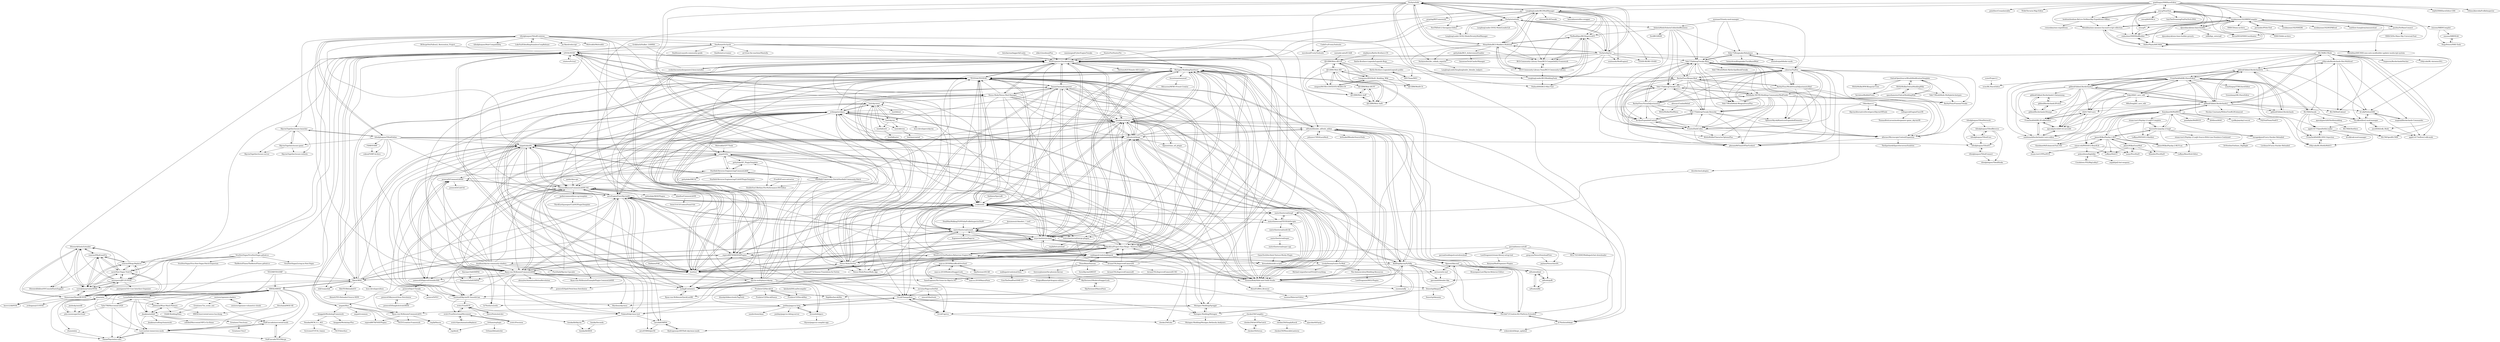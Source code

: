 digraph G {
"lStewieAl/Geck-Extender" -> "iranrmrf/ModLimitFix"
"lStewieAl/Geck-Extender" -> "lStewieAl/falloutNVConsolePasteSupport"
"lStewieAl/Geck-Extender" -> "Demorome/ShowOff-NVSE"
"lStewieAl/Geck-Extender" -> "carxt/JohnnyGuitarNVSE"
"goatfungus/NMSSaveEditor" -> "zencq/NomNom"
"goatfungus/NMSSaveEditor" -> "monkeyman192/MBINCompiler"
"goatfungus/NMSSaveEditor" -> "Lilyltt/NMSSaveEditor-CHS"
"goatfungus/NMSSaveEditor" -> "leodium/leodium-ReLive-NoMansSky-Expeditions-Offline"
"goatfungus/NMSSaveEditor" -> "djmonkeyuk/nms-base-builder"
"goatfungus/NMSSaveEditor" -> "MetaIdea/nms-amumss-lua-mod-script-collection"
"goatfungus/NMSSaveEditor" -> "zencq/Pi"
"goatfungus/NMSSaveEditor" -> "ModOrganizer2/modorganizer"
"goatfungus/NMSSaveEditor" -> "Orbmu2k/nvidiaProfileInspector" ["e"=1]
"goatfungus/NMSSaveEditor" -> "cmkushnir/NMSModBuilder"
"goatfungus/NMSSaveEditor" -> "jaszhix/NoMansConnect"
"goatfungus/NMSSaveEditor" -> "HolterPhylo/AMUMSS"
"goatfungus/NMSSaveEditor" -> "LaughingLeader/BG3ModManager"
"goatfungus/NMSSaveEditor" -> "pointfeev/CreamInstaller" ["e"=1]
"goatfungus/NMSSaveEditor" -> "TEdit/Terraria-Map-Editor" ["e"=1]
"praydog/REFramework" -> "ModOrganizer2/modorganizer" ["e"=1]
"SkyrimTogether/issues-launcher" -> "SkyrimTogether/issues-game"
"SkyrimTogether/issues-launcher" -> "tiltedphoques/TiltedOnline"
"SkyrimTogether/issues-launcher" -> "SkyrimTogether/issues-website"
"SkyrimTogether/issues-launcher" -> "SkyrimTogether/issues-server"
"joelday/papyrus-lang" -> "fireundubh/pyro"
"joelday/papyrus-lang" -> "Orvid/Champollion"
"joelday/papyrus-lang" -> "xanderdunn/skaar"
"joelday/papyrus-lang" -> "Nukem9/skyrimse-test"
"joelday/papyrus-lang" -> "joelday/papyrus-debug-server"
"joelday/papyrus-lang" -> "Ryan-rsm-McKenzie/CommonLibF4"
"Ryan-rsm-McKenzie/CommonLibF4" -> "expired6978/F4SEPlugins"
"Ryan-rsm-McKenzie/CommonLibF4" -> "F4CF/Creation-Framework"
"Ryan-rsm-McKenzie/CommonLibF4" -> "reg2k/f4mcm"
"matanki-saito/EU4dll" -> "ZJUZBW/Wotr-BD-LR" ["e"=1]
"MWSE/MWSE" -> "NullCascade/morrowind-mods"
"MWSE/MWSE" -> "Lucevar/mw-immersion-mods"
"MWSE/MWSE" -> "mlox/mlox"
"MWSE/MWSE" -> "polemion/Wrye-Mash-Polemos"
"MWSE/MWSE" -> "jhaakma/ashfall"
"MWSE/MWSE" -> "Hrnchamd/MGE-XE"
"MWSE/MWSE" -> "LucasDelfino92/morrowindsharp"
"MWSE/MWSE" -> "john-moonsugar/tes3cmd"
"MWSE/MWSE" -> "MWSE/morrowind-nexus-lua-dump"
"MWSE/MWSE" -> "llde/xOBSE"
"MWSE/MWSE" -> "NullCascade/TES3Merge"
"NullCascade/morrowind-mods" -> "Lucevar/mw-immersion-mods"
"NullCascade/morrowind-mods" -> "NullCascade/TES3Merge"
"polemion/Wrye-Mash-Polemos" -> "MWSE/morrowind-nexus-lua-dump"
"polemion/Wrye-Mash-Polemos" -> "OAAB-Modding/Data"
"polemion/Wrye-Mash-Polemos" -> "jhaakma/ashfall"
"Tyler799/Morrowind-2020" -> "LucasDelfino92/morrowindsharp"
"Tyler799/Morrowind-2020" -> "john-moonsugar/tes3cmd"
"Tyler799/Morrowind-2020" -> "MWSE/MWSE"
"Tyler799/Morrowind-2020" -> "Lucevar/mw-immersion-mods"
"Tyler799/Morrowind-2020" -> "DanaePlays/mlox-rules"
"Lucevar/mw-immersion-mods" -> "NullCascade/morrowind-mods"
"Lucevar/mw-immersion-mods" -> "NullCascade/TES3Merge"
"Lucevar/mw-immersion-mods" -> "DanaePlays/mlox-rules"
"DanRuta/xVA-Synth" -> "DanRuta/xva-trainer"
"DanRuta/xVA-Synth" -> "art-from-the-machine/Mantella" ["e"=1]
"DanRuta/xVA-Synth" -> "Ryan-rsm-McKenzie/CommonLibF4"
"DanRuta/xVA-Synth" -> "DanRuta/xvasynth-community-guide"
"DanRuta/xVA-Synth" -> "xNVSE/NVSE"
"DanRuta/xVA-Synth" -> "Mutagen-Modding/Synthesis"
"DanRuta/xVA-Synth" -> "niftools/blender_niftools_addon"
"DanRuta/xVA-Synth" -> "wabbajack-tools/wabbajack"
"DanRuta/xVA-Synth" -> "TES5Edit/TES5Edit"
"hexabits/nifskope" -> "figment/max_nif_plugin"
"hexabits/nifskope" -> "niftools/blender_niftools_addon"
"hexabits/nifskope" -> "niftools/nifskope"
"hexabits/nifskope" -> "BadDogSkyrim/PyNifly"
"hexabits/nifskope" -> "TES5Edit/TES5Edit"
"hexabits/nifskope" -> "ousnius/BodySlide-and-Outfit-Studio"
"hexabits/nifskope" -> "fo76utils/nifskope"
"hexabits/nifskope" -> "z-edit/zedit"
"hexabits/nifskope" -> "schlangster/skyui"
"hexabits/nifskope" -> "Orvid/Champollion"
"hexabits/nifskope" -> "Mutagen-Modding/Synthesis"
"hexabits/nifskope" -> "AlexxEG/BSA_Browser"
"hexabits/nifskope" -> "expired6978/SKSE64Plugins"
"hexabits/nifskope" -> "matortheeternal/merge-plugins"
"hexabits/nifskope" -> "figment/hkxcmd"
"Holic75/KingmakerRebalance" -> "elmindra/pathfinder-mods"
"Holic75/KingmakerRebalance" -> "hsinyuhcan/KingmakerTurnBasedMod"
"Holic75/KingmakerRebalance" -> "Vek17/TabletopTweaks-Base"
"steam-test1/Payday-2-LuaJIT-Complete" -> "AzureeDev/payday-2-luajit"
"steam-test1/Payday-2-LuaJIT-Complete" -> "Luffyyy/PAYDAY-2-Hashlist"
"steam-test1/Payday-2-LuaJIT-Complete" -> "simon-wh/PAYDAY-2-BeardLib"
"rockerbacon/modorganizer2-linux-installer" -> "ModOrganizer2/modorganizer" ["e"=1]
"rockerbacon/modorganizer2-linux-installer" -> "xNVSE/NVSE" ["e"=1]
"wabbajack-tools/wabbajack" -> "ModOrganizer2/modorganizer"
"wabbajack-tools/wabbajack" -> "wrye-bash/wrye-bash"
"wabbajack-tools/wabbajack" -> "Mutagen-Modding/Synthesis"
"wabbajack-tools/wabbajack" -> "TES5Edit/TES5Edit"
"wabbajack-tools/wabbajack" -> "wabbajack-tools/mod-lists"
"wabbajack-tools/wabbajack" -> "loot/loot"
"wabbajack-tools/wabbajack" -> "z-edit/zedit"
"wabbajack-tools/wabbajack" -> "ShikyoKira/Project-New-Reign---Nemesis-Main"
"wabbajack-tools/wabbajack" -> "LivelyDismay/Learn-To-Mod"
"wabbajack-tools/wabbajack" -> "xNVSE/NVSE"
"wabbajack-tools/wabbajack" -> "Mutagen-Modding/Mutagen"
"wabbajack-tools/wabbajack" -> "Nexus-Mods/NexusMods.App" ["e"=1]
"wabbajack-tools/wabbajack" -> "Nexus-Mods/Vortex"
"wabbajack-tools/wabbajack" -> "TitansBane/Elysium"
"wabbajack-tools/wabbajack" -> "matortheeternal/smash"
"wrye-bash/wrye-bash" -> "TES5Edit/TES5Edit"
"wrye-bash/wrye-bash" -> "z-edit/zedit"
"wrye-bash/wrye-bash" -> "loot/loot"
"wrye-bash/wrye-bash" -> "matortheeternal/smash"
"wrye-bash/wrye-bash" -> "llde/xOBSE"
"wrye-bash/wrye-bash" -> "Mutagen-Modding/Synthesis"
"wrye-bash/wrye-bash" -> "ousnius/BodySlide-and-Outfit-Studio"
"wrye-bash/wrye-bash" -> "wabbajack-tools/wabbajack"
"wrye-bash/wrye-bash" -> "aers/EngineFixesSkyrim64"
"wrye-bash/wrye-bash" -> "TanninOne/modorganizer"
"wrye-bash/wrye-bash" -> "ShikyoKira/Project-New-Reign---Nemesis-Main"
"wrye-bash/wrye-bash" -> "hexabits/nifskope"
"wrye-bash/wrye-bash" -> "ModOrganizer2/modorganizer"
"wrye-bash/wrye-bash" -> "schlangster/skyui"
"wrye-bash/wrye-bash" -> "loot/skyrimse"
"BGforgeNet/Fallout2_Restoration_Project" -> "xNVSE/NVSE" ["e"=1]
"Norbyte/ositools" -> "LaughingLeader-DOS2-Mods/DivinityModManager"
"Norbyte/ositools" -> "Norbyte/lslib"
"Norbyte/ositools" -> "Norbyte/bg3se"
"Norbyte/ositools" -> "NovFR/DoS-2-Savegame-Editor"
"Norbyte/ositools" -> "ShinyHobo/BG3-Modders-Multitool"
"Norbyte/ositools" -> "LaughingLeader-DOS2-Mods/LeaderLib"
"Norbyte/ositools" -> "Vek17/TabletopTweaks-Base"
"Norbyte/ositools" -> "LaughingLeader/BG3ModManager"
"Norbyte/ositools" -> "BG3-Community-Library-Team/BG3-Compatibility-Framework"
"Norbyte/ositools" -> "SolastaMods/SolastaUnfinishedBusiness"
"LostDragonist/steam-library-setup-tool" -> "Kezyma/ModOrganizer-Plugins"
"aerisarn/ck-cmd" -> "figment/hkxcmd"
"aerisarn/ck-cmd" -> "SaneEngineer/No-Grass-In-Objects-NG"
"aerisarn/ck-cmd" -> "jgernandt/blender-hkx"
"DeadManWalkingTO/NVidiaProfileInspectorDmW" -> "matortheeternal/smash" ["e"=1]
"niftools/nifskope" -> "niftools/blender_niftools_addon"
"niftools/nifskope" -> "hexabits/nifskope"
"niftools/nifskope" -> "TES5Edit/TES5Edit"
"niftools/nifskope" -> "ousnius/BodySlide-and-Outfit-Studio"
"niftools/nifskope" -> "BadDogSkyrim/PyNifly"
"niftools/nifskope" -> "z-edit/zedit"
"niftools/nifskope" -> "Mutagen-Modding/Synthesis"
"niftools/nifskope" -> "loot/loot"
"niftools/nifskope" -> "ShikyoKira/Project-New-Reign---Nemesis-Main"
"niftools/nifskope" -> "figment/max_nif_plugin"
"niftools/nifskope" -> "wrye-bash/wrye-bash"
"niftools/nifskope" -> "schlangster/skyui"
"niftools/nifskope" -> "ModOrganizer2/modorganizer"
"niftools/nifskope" -> "ianpatt/skse64"
"niftools/nifskope" -> "TanninOne/modorganizer"
"PredatorCZ/HavokLib" -> "PredatorCZ/HavokMax"
"PredatorCZ/HavokLib" -> "PredatorCZ/HavokNoesis"
"PredatorCZ/HavokLib" -> "Highflex/havok2fbx"
"PredatorCZ/HavokLib" -> "blueskythlikesclouds/TagTools"
"SkyrimTogether/issues-game" -> "SkyrimTogether/issues-website"
"SkyrimTogether/issues-game" -> "SkyrimTogether/issues-server"
"SkyrimTogether/issues-game" -> "SkyrimTogether/issues-launcher"
"aers/EngineFixesSkyrim64" -> "Ryan-rsm-McKenzie/CommonLibSSE"
"aers/EngineFixesSkyrim64" -> "aers/hdtSMP64"
"aers/EngineFixesSkyrim64" -> "expired6978/SKSE64Plugins"
"aers/EngineFixesSkyrim64" -> "Nukem9/skyrimse-test"
"aers/EngineFixesSkyrim64" -> "schlangster/skyui"
"aers/EngineFixesSkyrim64" -> "matortheeternal/smash"
"aers/EngineFixesSkyrim64" -> "CharmedBaryon/CommonLibSSE-NG"
"aers/EngineFixesSkyrim64" -> "ryobg/JContainers"
"aers/EngineFixesSkyrim64" -> "ianpatt/skse64"
"aers/EngineFixesSkyrim64" -> "mwilsnd/SkyrimSE-SmoothCam"
"aers/EngineFixesSkyrim64" -> "z-edit/zedit"
"aers/EngineFixesSkyrim64" -> "aers/ENBHelperSE"
"Ryan-rsm-McKenzie/CommonLibSSE" -> "CharmedBaryon/CommonLibSSE-NG"
"Ryan-rsm-McKenzie/CommonLibSSE" -> "ianpatt/skse64"
"Ryan-rsm-McKenzie/CommonLibSSE" -> "aers/EngineFixesSkyrim64"
"Ryan-rsm-McKenzie/CommonLibSSE" -> "powerof3/CommonLibSSE"
"Ryan-rsm-McKenzie/CommonLibSSE" -> "powerof3/PapyrusExtenderSSE"
"Ryan-rsm-McKenzie/CommonLibSSE" -> "schlangster/skyui"
"Ryan-rsm-McKenzie/CommonLibSSE" -> "Ryan-rsm-McKenzie/ExamplePlugin-CommonLibSSE"
"Ryan-rsm-McKenzie/CommonLibSSE" -> "fireundubh/pyro"
"Ryan-rsm-McKenzie/CommonLibSSE" -> "mwilsnd/SkyrimSE-SmoothCam"
"Ryan-rsm-McKenzie/CommonLibSSE" -> "Nukem9/skyrimse-test"
"Ryan-rsm-McKenzie/CommonLibSSE" -> "alexsylex/AnimationMotionRevolution"
"Ryan-rsm-McKenzie/CommonLibSSE" -> "skyrim-multiplayer/skymp"
"Ryan-rsm-McKenzie/CommonLibSSE" -> "DaymareOn/hdtSMP64"
"Ryan-rsm-McKenzie/CommonLibSSE" -> "himika/libSkyrim"
"Ryan-rsm-McKenzie/CommonLibSSE" -> "expired6978/SKSE64Plugins"
"PredatorCZ/HavokMax" -> "PredatorCZ/HavokLib"
"AzureeDev/payday-2-luajit" -> "steam-test1/Payday-2-LuaJIT-Complete"
"AzureeDev/payday-2-luajit" -> "Luffyyy/PAYDAY-2-Hashlist"
"AzureeDev/payday-2-luajit" -> "JamesWilko/Payday-2-BLT-Lua"
"AzureeDev/payday-2-luajit" -> "steam-test1/Payday-2-LuaJit-Source-With-Line-Numbers-Continued"
"AzureeDev/payday-2-luajit" -> "Luffyyy/BeardLib-Editor"
"AzureeDev/payday-2-luajit" -> "enragedpixel/Carry-Stacker-Reloaded"
"AzureeDev/payday-2-luajit" -> "Kamikaze94/WolfHUD"
"AzureeDev/payday-2-luajit" -> "JamesWilko/Payday-2-BLT"
"newman55/unity-mod-manager" -> "Holic75/KingmakerRebalance" ["e"=1]
"newman55/unity-mod-manager" -> "cabarius/ToyBox" ["e"=1]
"newman55/unity-mod-manager" -> "Vek17/TabletopTweaks-Base" ["e"=1]
"newman55/unity-mod-manager" -> "SolastaMods/SolastaUnfinishedBusiness" ["e"=1]
"NullCascade/TES3Merge" -> "NullCascade/morrowind-mods"
"loot/skyrim" -> "loot/skyrimse"
"loot/skyrim" -> "schlangster/skyui"
"loot/skyrim" -> "boss-developers/skyrim"
"loot/skyrim" -> "loot/fallout4"
"loot/skyrim" -> "loot/oblivion"
"ShikyoKira/Project-New-Reign---Nemesis-Main" -> "z-edit/zedit"
"ShikyoKira/Project-New-Reign---Nemesis-Main" -> "TES5Edit/TES5Edit"
"ShikyoKira/Project-New-Reign---Nemesis-Main" -> "Mutagen-Modding/Synthesis"
"ShikyoKira/Project-New-Reign---Nemesis-Main" -> "aers/EngineFixesSkyrim64"
"ShikyoKira/Project-New-Reign---Nemesis-Main" -> "Monitor221hz/Pandora-Behaviour-Engine-Plus"
"ShikyoKira/Project-New-Reign---Nemesis-Main" -> "loot/loot"
"ShikyoKira/Project-New-Reign---Nemesis-Main" -> "ModOrganizer2/modorganizer"
"ShikyoKira/Project-New-Reign---Nemesis-Main" -> "wrye-bash/wrye-bash"
"ShikyoKira/Project-New-Reign---Nemesis-Main" -> "matortheeternal/smash"
"ShikyoKira/Project-New-Reign---Nemesis-Main" -> "expired6978/SKSE64Plugins"
"ShikyoKira/Project-New-Reign---Nemesis-Main" -> "ousnius/BodySlide-and-Outfit-Studio"
"ShikyoKira/Project-New-Reign---Nemesis-Main" -> "Ryan-rsm-McKenzie/QuickLootRE"
"ShikyoKira/Project-New-Reign---Nemesis-Main" -> "schlangster/skyui"
"ShikyoKira/Project-New-Reign---Nemesis-Main" -> "niftools/nifskope"
"ShikyoKira/Project-New-Reign---Nemesis-Main" -> "wabbajack-tools/wabbajack"
"c0dycode/Borderlands-Hex-Multitool" -> "bl-sdk/PythonSDK"
"c0dycode/Borderlands-Hex-Multitool" -> "mopioid/Borderlands-Commander"
"c0dycode/Borderlands-Hex-Multitool" -> "gibbed/Gibbed.BorderlandsOz"
"c0dycode/Borderlands-Hex-Multitool" -> "BLCM/ModCabinet"
"enragedpixel/Carry-Stacker-Reloaded" -> "DrNewbie/Outlines_Highlight"
"enragedpixel/Carry-Stacker-Reloaded" -> "Lordmau5/Carry-Stacker-Reloaded"
"juso40/bl2sdk_Mods" -> "apple1417/willow2-sdk-mods"
"juso40/bl2sdk_Mods" -> "bl-sdk/willow2-mod-manager"
"carxt/JohnnyGuitarNVSE" -> "jazzisparis/JIP-LN-NVSE"
"carxt/JohnnyGuitarNVSE" -> "Demorome/ShowOff-NVSE"
"carxt/JohnnyGuitarNVSE" -> "carxt/New-Vegas-Tick-Fix"
"carxt/JohnnyGuitarNVSE" -> "iranrmrf/ModLimitFix"
"carxt/JohnnyGuitarNVSE" -> "lStewieAl/Geck-Extender"
"carxt/JohnnyGuitarNVSE" -> "iranrmrf/Heap-Replacer"
"carxt/JohnnyGuitarNVSE" -> "korri123/kNVSE"
"Odie/skyui-vr" -> "rollingrock/EngineFixesVR"
"Odie/skyui-vr" -> "SkyrimAlternativeDevelopers/SkyrimVRTools" ["e"=1]
"Odie/skyui-vr" -> "deorder/mo2-plugins"
"Odie/skyui-vr" -> "schlangster/skyui"
"Ortham/esplugin" -> "Ortham/libloadorder"
"Ortham/esplugin" -> "reg2k/xdi"
"zerratar/PapyrusDotNet" -> "Orvid/Champollion"
"zerratar/PapyrusDotNet" -> "Orvid/Caprica"
"zerratar/PapyrusDotNet" -> "miere43/ba2tools"
"Crackdown-PD2/BigLobby3" -> "polarathene/biglobby"
"ryobg/JContainers" -> "expired6978/SKSE64Plugins"
"ryobg/JContainers" -> "mwilsnd/SkyrimSE-SmoothCam"
"ryobg/JContainers" -> "Ryan-rsm-McKenzie/QuickLootRE"
"ryobg/JContainers" -> "aers/EngineFixesSkyrim64"
"ryobg/JContainers" -> "matortheeternal/smash"
"kinggath/WorkshopFramework" -> "kinggath/Workshop-Plus"
"kinggath/WorkshopFramework" -> "Neanka/MCM_0.1_AS3"
"matortheeternal/TES5EditScripts" -> "fireundubh/xedit-scripts"
"matortheeternal/TES5EditScripts" -> "matortheeternal/mxpf"
"matortheeternal/TES5EditScripts" -> "matortheeternal/xedit-lib"
"matortheeternal/TES5EditScripts" -> "matortheeternal/smash"
"bl-sdk/PythonSDK" -> "bl-sdk/willow2-mod-manager"
"bl-sdk/PythonSDK" -> "mopioid/Borderlands-Commander"
"bl-sdk/PythonSDK" -> "apple1417/willow2-sdk-mods"
"loot/oblivion" -> "loot/morrowind"
"VivaNewVegas/VivaNewVegas.github.io" -> "TheBestofTimes/TheBestofTimes.github.io"
"VivaNewVegas/VivaNewVegas.github.io" -> "VivaNewVegas/Living-in-New-Vegas"
"VivaNewVegas/VivaNewVegas.github.io" -> "VivaNewVegas/Viva-New-Vegas-Patch-Emporium"
"VivaNewVegas/VivaNewVegas.github.io" -> "carxt/JohnnyGuitarNVSE"
"VivaNewVegas/VivaNewVegas.github.io" -> "carxt/New-Vegas-Tick-Fix"
"VivaNewVegas/VivaNewVegas.github.io" -> "iranrmrf/Heap-Replacer"
"VivaNewVegas/VivaNewVegas.github.io" -> "Demorome/ShowOff-NVSE"
"NovFR/DoS-2-Savegame-Editor" -> "LaughingLeader-DOS2-Mods/DivinityModManager"
"elmindra/pathfinder-mods" -> "Holic75/KingmakerRebalance"
"djmonkeyuk/nms-base-builder" -> "djmonkeyuk/nms-base-builder-presets"
"djmonkeyuk/nms-base-builder" -> "zeffii/bpy_externall"
"djmonkeyuk/nms-base-builder" -> "Kevin0M16/NMSCoordinates"
"expired6978/SKSE64Plugins" -> "ryobg/JContainers"
"expired6978/SKSE64Plugins" -> "aers/EngineFixesSkyrim64"
"expired6978/SKSE64Plugins" -> "matortheeternal/smash"
"expired6978/SKSE64Plugins" -> "aers/hdtSMP64"
"expired6978/SKSE64Plugins" -> "Ryan-rsm-McKenzie/CommonLibSSE"
"expired6978/SKSE64Plugins" -> "TES5Edit/TES5Edit"
"expired6978/SKSE64Plugins" -> "schlangster/skyui"
"expired6978/SKSE64Plugins" -> "hexabits/nifskope"
"expired6978/SKSE64Plugins" -> "z-edit/zedit"
"expired6978/SKSE64Plugins" -> "fireundubh/xedit-scripts"
"expired6978/SKSE64Plugins" -> "HydrogensaysHDT/hdt-skyrimse-mods"
"fireundubh/pyro" -> "Kiyozz/papyrus-compiler-app"
"fireundubh/pyro" -> "joelday/papyrus-lang"
"tiltedphoques/TiltedCore" -> "tiltedphoques/TiltedReverse"
"tiltedphoques/TiltedCore" -> "tiltedphoques/TiltedUI"
"tiltedphoques/TiltedNetwork" -> "tiltedphoques/TiltedCore"
"tiltedphoques/TiltedNetwork" -> "tiltedphoques/TiltedReverse"
"tiltedphoques/TiltedNetwork" -> "tiltedphoques/TiltedUI"
"Ryan-rsm-McKenzie/QuickLootRE" -> "ryobg/JContainers"
"mopioid/Borderlands-Commander" -> "bl-sdk/PythonSDK"
"mopioid/Borderlands-Commander" -> "apple1417/willow2-sdk-mods"
"deorder/mo2-plugins" -> "matortheeternal/mxpf"
"tiltedphoques/TiltedReverse" -> "tiltedphoques/TiltedCore"
"tiltedphoques/TiltedReverse" -> "tiltedphoques/TiltedHooks"
"tiltedphoques/TiltedReverse" -> "tiltedphoques/TiltedUI"
"reg2k/f4mcm" -> "reg2k/xdi"
"tiltedphoques/TiltedUI" -> "tiltedphoques/TiltedConnect"
"tiltedphoques/TiltedConnect" -> "tiltedphoques/TiltedUI"
"tiltedphoques/TiltedConnect" -> "tiltedphoques/TiltedHooks"
"xNVSE/NVSE" -> "carxt/JohnnyGuitarNVSE"
"xNVSE/NVSE" -> "llde/xOBSE"
"xNVSE/NVSE" -> "TES5Edit/TES5Edit"
"xNVSE/NVSE" -> "loot/loot"
"xNVSE/NVSE" -> "jazzisparis/JIP-LN-NVSE"
"xNVSE/NVSE" -> "Demorome/ShowOff-NVSE"
"xNVSE/NVSE" -> "ModOrganizer2/modorganizer"
"xNVSE/NVSE" -> "carxt/New-Vegas-Tick-Fix"
"xNVSE/NVSE" -> "z-edit/zedit"
"xNVSE/NVSE" -> "wrye-bash/wrye-bash"
"xNVSE/NVSE" -> "rotators/Fo1in2" ["e"=1]
"xNVSE/NVSE" -> "iranrmrf/Heap-Replacer"
"xNVSE/NVSE" -> "Nexus-Mods/Nexus-Mod-Manager"
"xNVSE/NVSE" -> "VivaNewVegas/VivaNewVegas.github.io"
"xNVSE/NVSE" -> "sfall-team/sfall" ["e"=1]
"iranrmrf/Heap-Replacer" -> "carxt/New-Vegas-Tick-Fix"
"iranrmrf/Heap-Replacer" -> "jazzisparis/JIP-LN-NVSE"
"iranrmrf/Heap-Replacer" -> "iranrmrf/ModLimitFix"
"iranrmrf/Heap-Replacer" -> "carxt/JohnnyGuitarNVSE"
"iranrmrf/Heap-Replacer" -> "lStewieAl/Geck-Extender"
"niftools/blender_niftools_addon" -> "niftools/nifskope"
"niftools/blender_niftools_addon" -> "BadDogSkyrim/PyNifly"
"niftools/blender_niftools_addon" -> "hexabits/nifskope"
"niftools/blender_niftools_addon" -> "ousnius/BodySlide-and-Outfit-Studio"
"niftools/blender_niftools_addon" -> "TES5Edit/TES5Edit"
"niftools/blender_niftools_addon" -> "niftools/pyffi"
"niftools/blender_niftools_addon" -> "niftools/nifxml"
"niftools/blender_niftools_addon" -> "aerisarn/ck-cmd"
"niftools/blender_niftools_addon" -> "figment/hkxcmd"
"niftools/blender_niftools_addon" -> "johnzero7/XNALaraMesh" ["e"=1]
"niftools/blender_niftools_addon" -> "Mutagen-Modding/Synthesis"
"niftools/blender_niftools_addon" -> "fo76utils/nifskope"
"niftools/blender_niftools_addon" -> "Artfunkel/BlenderSourceTools" ["e"=1]
"niftools/blender_niftools_addon" -> "Perchik71/Creation-Kit-Platform-Extended"
"niftools/blender_niftools_addon" -> "CharmedBaryon/CommonLibSSE-NG"
"Interkarma/daggerfall-unity" -> "ModOrganizer2/modorganizer" ["e"=1]
"Mutagen-Modding/Synthesis" -> "Mutagen-Modding/Mutagen"
"Mutagen-Modding/Synthesis" -> "z-edit/zedit"
"Mutagen-Modding/Synthesis" -> "TES5Edit/TES5Edit"
"Mutagen-Modding/Synthesis" -> "LivelyDismay/Learn-To-Mod"
"Mutagen-Modding/Synthesis" -> "Monitor221hz/Pandora-Behaviour-Engine-Plus"
"Mutagen-Modding/Synthesis" -> "focustense/easymod"
"Mutagen-Modding/Synthesis" -> "Mutagen-Modding/Spriggit"
"Mutagen-Modding/Synthesis" -> "CharmedBaryon/CommonLibSSE-NG"
"Mutagen-Modding/Synthesis" -> "ShikyoKira/Project-New-Reign---Nemesis-Main"
"Mutagen-Modding/Synthesis" -> "matortheeternal/smash"
"Mutagen-Modding/Synthesis" -> "hexabits/nifskope"
"Mutagen-Modding/Synthesis" -> "wrye-bash/wrye-bash"
"Mutagen-Modding/Synthesis" -> "BadDogSkyrim/PyNifly"
"Mutagen-Modding/Synthesis" -> "ryobg/JContainers"
"Mutagen-Modding/Synthesis" -> "Orvid/Champollion"
"LucasDelfino92/morrowindsharp" -> "Lucevar/mw-immersion-mods"
"LucasDelfino92/morrowindsharp" -> "jhaakma/ashfall"
"LucasDelfino92/morrowindsharp" -> "NullCascade/morrowind-mods"
"LucasDelfino92/morrowindsharp" -> "DanaePlays/mlox-rules"
"LucasDelfino92/morrowindsharp" -> "Tyler799/Morrowind-2020"
"LucasDelfino92/morrowindsharp" -> "MWSE/MWSE"
"LucasDelfino92/morrowindsharp" -> "polemion/Wrye-Mash-Polemos"
"ousnius/BodySlide-and-Outfit-Studio" -> "hexabits/nifskope"
"ousnius/BodySlide-and-Outfit-Studio" -> "TES5Edit/TES5Edit"
"ousnius/BodySlide-and-Outfit-Studio" -> "niftools/blender_niftools_addon"
"ousnius/BodySlide-and-Outfit-Studio" -> "niftools/nifskope"
"ousnius/BodySlide-and-Outfit-Studio" -> "z-edit/zedit"
"ousnius/BodySlide-and-Outfit-Studio" -> "wrye-bash/wrye-bash"
"ousnius/BodySlide-and-Outfit-Studio" -> "schlangster/skyui"
"ousnius/BodySlide-and-Outfit-Studio" -> "aers/EngineFixesSkyrim64"
"ousnius/BodySlide-and-Outfit-Studio" -> "BadDogSkyrim/PyNifly"
"ousnius/BodySlide-and-Outfit-Studio" -> "AlexxEG/BSA_Browser"
"ousnius/BodySlide-and-Outfit-Studio" -> "ousnius/nifly"
"ousnius/BodySlide-and-Outfit-Studio" -> "Dexesttp/hkxpack"
"ousnius/BodySlide-and-Outfit-Studio" -> "ianpatt/skse64"
"ousnius/BodySlide-and-Outfit-Studio" -> "Mutagen-Modding/Synthesis"
"ousnius/BodySlide-and-Outfit-Studio" -> "ShikyoKira/Project-New-Reign---Nemesis-Main"
"HydrogensaysHDT/hdt-skyrimse-mods" -> "aers/hdtSMP64"
"johnzero7/XNALaraMesh" -> "niftools/blender_niftools_addon" ["e"=1]
"TitansBane/Elysium" -> "SovnSkyrim/QWEST"
"TitansBane/Elysium" -> "wabbajack-tools/wabbajack"
"TitansBane/Elysium" -> "foreverphoenix/the-phoenix-flavour"
"TitansBane/Elysium" -> "wabbajack-tools/mod-lists"
"rotators/Fo1in2" -> "xNVSE/NVSE" ["e"=1]
"F4MP/F4MP" -> "cokwa/F4MP-Archive"
"mwilsnd/SkyrimSE-SmoothCam" -> "ersh1/TrueDirectionalMovement"
"mwilsnd/SkyrimSE-SmoothCam" -> "powerof3/CommonLibSSE"
"mwilsnd/SkyrimSE-SmoothCam" -> "ersh1/TrueHUD"
"mwilsnd/SkyrimSE-SmoothCam" -> "Mardoxx/skyrimui"
"mwilsnd/SkyrimSE-SmoothCam" -> "CharmedBaryon/CommonLibSSE-NG"
"JamesWilko/Payday-2-BLT" -> "Kamikaze94/WolfHUD"
"JamesWilko/Payday-2-BLT" -> "JamesWilko/Payday-2-BLT-Lua"
"JamesWilko/Payday-2-BLT" -> "JamesWilko/GoonMod"
"JamesWilko/Payday-2-BLT" -> "simon-wh/PAYDAY-2-BeardLib"
"JamesWilko/Payday-2-BLT" -> "zenyr/PocoHud3"
"JamesWilko/Payday-2-BLT" -> "AzureeDev/payday-2-luajit"
"JamesWilko/Payday-2-BLT" -> "Kamikaze94/Enhanced-Fast.Net"
"JamesWilko/Payday-2-BLT" -> "Kilandor/PocoHud3"
"JamesWilko/Payday-2-BLT" -> "polarathene/biglobby"
"JamesWilko/Payday-2-BLT" -> "Luffyyy/HoloUI"
"ebkr/r2modmanPlus" -> "ModOrganizer2/modorganizer" ["e"=1]
"FromDarkHell/BL3DX11Injection" -> "apple1417/OpenHotfixLoader"
"FromDarkHell/BL3DX11Injection" -> "c0dycode/BL3HotfixWebUI"
"figment/max_nif_plugin" -> "ousnius/Material-Editor"
"figment/max_nif_plugin" -> "hexabits/nifskope"
"skyrim-multiplayer/skymp" -> "Ryan-rsm-McKenzie/CommonLibSSE"
"skyrim-multiplayer/skymp" -> "fireundubh/pyro"
"skyrim-multiplayer/skymp" -> "joelday/papyrus-lang"
"skyrim-multiplayer/skymp" -> "CharmedBaryon/CommonLibSSE-NG"
"skyrim-multiplayer/skymp" -> "ianpatt/skse64"
"skyrim-multiplayer/skymp" -> "Nukem9/skyrimse-test"
"skyrim-multiplayer/skymp" -> "Mutagen-Modding/Synthesis"
"skyrim-multiplayer/skymp" -> "schlangster/skyui"
"skyrim-multiplayer/skymp" -> "aers/EngineFixesSkyrim64"
"skyrim-multiplayer/skymp" -> "ryobg/JContainers"
"skyrim-multiplayer/skymp" -> "zerratar/PapyrusDotNet"
"skyrim-multiplayer/skymp" -> "loot/skyrimse"
"skyrim-multiplayer/skymp" -> "Mutagen-Modding/Mutagen"
"skyrim-multiplayer/skymp" -> "z-edit/zedit"
"tiltedphoques/TiltedOnline" -> "tiltedphoques/TiltedEvolution"
"tiltedphoques/TiltedOnline" -> "SkyrimTogether/issues-launcher"
"tiltedphoques/TiltedOnline" -> "cokwa/F4MP-Archive"
"tiltedphoques/TiltedOnline" -> "skyrim-multiplayer/skymp"
"tiltedphoques/TiltedOnline" -> "SkyrimTogether/issues-game"
"tiltedphoques/TiltedOnline" -> "ianpatt/skse64"
"tiltedphoques/TiltedOnline" -> "F4MP/F4MP"
"tiltedphoques/TiltedOnline" -> "aers/EngineFixesSkyrim64"
"tiltedphoques/TiltedOnline" -> "ousnius/BodySlide-and-Outfit-Studio"
"tiltedphoques/TiltedOnline" -> "Nukem9/skyrimse-test"
"tiltedphoques/TiltedOnline" -> "tiltedphoques/TiltedUI"
"tiltedphoques/TiltedOnline" -> "Ryan-rsm-McKenzie/CommonLibSSE"
"gibbed/Gibbed.Borderlands3" -> "gibbed/Gibbed.Borderlands2"
"gibbed/Gibbed.Borderlands3" -> "gibbed/Gibbed.BorderlandsOz"
"gibbed/Gibbed.Borderlands3" -> "gibbed/Gibbed.Borderlands"
"gibbed/Gibbed.Borderlands3" -> "FromDarkHell/BL3ProfileEditor"
"gibbed/Gibbed.Borderlands3" -> "apocalyptech/bl3-cli-saveedit"
"gibbed/Gibbed.Borderlands3" -> "gibbed/Gibbed.Borderlands3.Datamining"
"gibbed/Gibbed.Borderlands3" -> "gibbed/Borderlands3Protos"
"gibbed/Gibbed.Borderlands3" -> "gibbed/Borderlands3Dumps"
"gibbed/Gibbed.Borderlands3" -> "FromDarkHell/BL3SaveEditor"
"gibbed/Gibbed.Borderlands3" -> "cfi2017/bl3-save"
"gibbed/Gibbed.Borderlands3" -> "sandsmark/borderlands3-save-editor"
"gibbed/Gibbed.Borderlands3" -> "ZakisM/bl3_save_edit"
"apocalyptech/bl3-cli-saveedit" -> "sandsmark/borderlands3-save-editor"
"apocalyptech/bl3-cli-saveedit" -> "FromDarkHell/BL3ProfileEditor"
"apocalyptech/bl3-cli-saveedit" -> "cfi2017/bl3-save"
"apocalyptech/bl3-cli-saveedit" -> "FromDarkHell/BL3SaveEditor"
"zencq/NomNom" -> "goatfungus/NMSSaveEditor"
"zencq/NomNom" -> "MetaIdea/nms-amumss-lua-mod-script-collection"
"zencq/NomNom" -> "monkeyman192/MBINCompiler"
"zencq/NomNom" -> "zencq/Pi"
"zencq/NomNom" -> "cmkushnir/NMSModBuilder"
"zencq/NomNom" -> "zencq/libNOM.io"
"zencq/NomNom" -> "Kevin0M16/NMSCoordinates"
"zencq/NomNom" -> "leodium/leodium-ReLive-NoMansSky-Expeditions-Offline"
"zencq/NomNom" -> "HolterPhylo/AMUMSS"
"zencq/NomNom" -> "IzzyTheDreamingFox/FoxTech-DNA"
"zencq/NomNom" -> "djmonkeyuk/nms-base-builder"
"JamesWilko/GoonMod" -> "zenyr/PocoHud3"
"JamesWilko/GoonMod" -> "Kilandor/PocoHud3"
"JamesWilko/GoonMod" -> "Luffyyy/HoloUI"
"JamesWilko/GoonMod" -> "JamesWilko/Payday-2-BLT"
"BLCM/bl3mods" -> "apple1417/OpenHotfixLoader"
"BLCM/bl3mods" -> "FromDarkHell/BL3DX11Injection"
"BLCM/bl3mods" -> "c0dycode/BL3HotfixWebUI"
"BLCM/bl3mods" -> "apocalyptech/bl3hotfixmodding"
"BLCM/bl3mods" -> "FromDarkHell/BL3SaveEditor"
"BLCM/bl3mods" -> "bl-sdk/willow2-mod-manager"
"c0dycode/BL3HotfixWebUI" -> "FromDarkHell/BL3DX11Injection"
"cfi2017/bl3-save" -> "apocalyptech/bl3-cli-saveedit"
"cfi2017/bl3-save" -> "sandsmark/borderlands3-save-editor"
"cfi2017/bl3-save" -> "FromDarkHell/BL3ProfileEditor"
"zenyr/PocoHud3" -> "JamesWilko/GoonMod"
"AlexxEG/BSA_Browser" -> "ousnius/Material-Editor"
"LaughingLeader-DOS2-Mods/DivinityModManager" -> "Norbyte/ositools"
"sandsmark/borderlands3-save-editor" -> "apocalyptech/bl3-cli-saveedit"
"sandsmark/borderlands3-save-editor" -> "FromDarkHell/BL3ProfileEditor"
"rollingrock/EngineFixesVR" -> "Odie/skyui-vr"
"rollingrock/EngineFixesVR" -> "ThomasBrixLarsen/modorganizer-game_skyrimVR"
"Greatness7/io_scene_mw" -> "OAAB-Modding/Data"
"katalash/DSLuaDecompiler" -> "PredatorCZ/HavokMax" ["e"=1]
"chesko256/Campfire" -> "chesko256/ArtOfTheCatch"
"chesko256/Campfire" -> "chesko256/Arissa"
"chesko256/Campfire" -> "chesko256/Lilac"
"chesko256/Campfire" -> "chesko256/SimplyKnock"
"chesko256/Campfire" -> "pijaczkar8/iEquip"
"jhaakma/ashfall" -> "Lucevar/mw-immersion-mods"
"jhaakma/ashfall" -> "polemion/Wrye-Mash-Polemos"
"jhaakma/ashfall" -> "jhaakma/crafting-framework"
"jhaakma/ashfall" -> "celediel/Morrowind-NPCs-Go-Home"
"jhaakma/ashfall" -> "NullCascade/morrowind-mods"
"jhaakma/ashfall" -> "Greatness7/tes3conv"
"figment/hkxcmd" -> "Dexesttp/hkxpack"
"figment/hkxcmd" -> "aerisarn/ck-cmd"
"figment/hkxcmd" -> "jgernandt/blender-hkx"
"figment/hkxcmd" -> "BrannigansLaw/Skyrim-Behavior-Editor-"
"figment/hkxcmd" -> "niftools/nifxml"
"Hrnchamd/MGE-XE" -> "Lucevar/mw-immersion-mods"
"gibbed/Borderlands3Protos" -> "gibbed/Borderlands3Dumps"
"gibbed/Borderlands3Protos" -> "gibbed/Gibbed.Borderlands3.Datamining"
"carxt/New-Vegas-Tick-Fix" -> "iranrmrf/Heap-Replacer"
"carxt/New-Vegas-Tick-Fix" -> "carxt/JohnnyGuitarNVSE"
"carxt/New-Vegas-Tick-Fix" -> "iranrmrf/ModLimitFix"
"carxt/New-Vegas-Tick-Fix" -> "jazzisparis/JIP-LN-NVSE"
"carxt/New-Vegas-Tick-Fix" -> "Demorome/ShowOff-NVSE"
"carxt/New-Vegas-Tick-Fix" -> "lStewieAl/Geck-Extender"
"iranrmrf/ModLimitFix" -> "lStewieAl/falloutNVConsolePasteSupport"
"iranrmrf/ModLimitFix" -> "carxt/JohnnyGuitarNVSE"
"iranrmrf/ModLimitFix" -> "iranrmrf/Heap-Replacer"
"iranrmrf/ModLimitFix" -> "lStewieAl/Geck-Extender"
"iranrmrf/ModLimitFix" -> "carxt/New-Vegas-Tick-Fix"
"FromDarkHell/BL3ProfileEditor" -> "apocalyptech/bl3-cli-saveedit"
"FromDarkHell/BL3ProfileEditor" -> "sandsmark/borderlands3-save-editor"
"FromDarkHell/BL3ProfileEditor" -> "cfi2017/bl3-save"
"powerof3/PapyrusExtenderSSE" -> "powerof3/CommonLibSSE"
"powerof3/PapyrusExtenderSSE" -> "powerof3/po3-Tweaks"
"powerof3/PapyrusExtenderSSE" -> "powerof3/Spell-Perk-Item-Distributor"
"wabbajack-tools/mod-lists" -> "EzioTheDeadPoet/SME-FT-"
"aers/hdtSMP64" -> "HydrogensaysHDT/hdt-skyrimse-mods"
"aers/hdtSMP64" -> "aers/ENBHelperSE"
"apocalyptech/bl3hotfixmodding" -> "BLCM/bl3hotfixes"
"foreverphoenix/the-phoenix-flavour" -> "DragonBlame/tpf-dragons-edition"
"gibbed/Gibbed.Borderlands3.Datamining" -> "gibbed/Borderlands3Dumps"
"gibbed/Gibbed.Borderlands3.Datamining" -> "gibbed/Borderlands3Protos"
"himika/Secunda" -> "himika/libSKSE"
"gibbed/Borderlands3Dumps" -> "gibbed/Borderlands3Protos"
"gibbed/Borderlands3Dumps" -> "gibbed/Gibbed.Borderlands3.Datamining"
"matortheeternal/esper" -> "matortheeternal/esper-cpp"
"ShinyHobo/BG3-Modders-Multitool" -> "Norbyte/lslib"
"ShinyHobo/BG3-Modders-Multitool" -> "TheRealDjmr/BG3ImprovedUI"
"ShinyHobo/BG3-Modders-Multitool" -> "BG3-Community-Library-Team/BG3-Community-Library"
"ShinyHobo/BG3-Modders-Multitool" -> "LaughingLeader/BG3ModManager"
"ShinyHobo/BG3-Modders-Multitool" -> "LaughingLeader/BG3ModdingTools"
"ShinyHobo/BG3-Modders-Multitool" -> "Norbyte/bg3se"
"ShinyHobo/BG3-Modders-Multitool" -> "Norbyte/dos2de_collada_exporter"
"ShinyHobo/BG3-Modders-Multitool" -> "BG3-Community-Library-Team/BG3-Compatibility-Framework"
"ShinyHobo/BG3-Modders-Multitool" -> "gottyduke/BG3_AchievementEnabler"
"ShinyHobo/BG3-Modders-Multitool" -> "wavebend/FrostyToolsuite"
"ShinyHobo/BG3-Modders-Multitool" -> "Padme4000/BG3-Mini-Tool"
"TheRealDjmr/BG3ImprovedUI" -> "BG3-Community-Library-Team/BG3-Compatibility-Framework"
"TheRealDjmr/BG3ImprovedUI" -> "ShinyHobo/BG3-Modders-Multitool"
"TheRealDjmr/BG3ImprovedUI" -> "BG3-Community-Library-Team/BG3-Community-Library"
"TheRealDjmr/BG3ImprovedUI" -> "LaughingLeader/BG3ModdingTools"
"TheRealDjmr/BG3ImprovedUI" -> "Padme4000/BG3-Mini-Tool"
"TES5Edit/TES5Edit" -> "z-edit/zedit"
"TES5Edit/TES5Edit" -> "loot/loot"
"TES5Edit/TES5Edit" -> "wrye-bash/wrye-bash"
"TES5Edit/TES5Edit" -> "Mutagen-Modding/Synthesis"
"TES5Edit/TES5Edit" -> "ModOrganizer2/modorganizer"
"TES5Edit/TES5Edit" -> "hexabits/nifskope"
"TES5Edit/TES5Edit" -> "ShikyoKira/Project-New-Reign---Nemesis-Main"
"TES5Edit/TES5Edit" -> "niftools/nifskope"
"TES5Edit/TES5Edit" -> "ousnius/BodySlide-and-Outfit-Studio"
"TES5Edit/TES5Edit" -> "xNVSE/NVSE"
"TES5Edit/TES5Edit" -> "llde/xOBSE"
"TES5Edit/TES5Edit" -> "TanninOne/modorganizer"
"TES5Edit/TES5Edit" -> "matortheeternal/smash"
"TES5Edit/TES5Edit" -> "niftools/blender_niftools_addon"
"TES5Edit/TES5Edit" -> "expired6978/SKSE64Plugins"
"ianpatt/f4se" -> "ianpatt/skse64"
"ianpatt/f4se" -> "Ryan-rsm-McKenzie/CommonLibF4"
"ianpatt/f4se" -> "reg2k/f4mcm"
"ianpatt/f4se" -> "kinggath/WorkshopFramework"
"ianpatt/f4se" -> "F4CF/Creation-Framework"
"ianpatt/f4se" -> "ianpatt/common"
"ianpatt/f4se" -> "expired6978/F4SEPlugins"
"maximegmd/CyberEngineTweaks" -> "ModOrganizer2/modorganizer" ["e"=1]
"LaughingLeader/BG3ModManager" -> "Norbyte/bg3se"
"LaughingLeader/BG3ModManager" -> "Norbyte/lslib"
"LaughingLeader/BG3ModManager" -> "ShinyHobo/BG3-Modders-Multitool"
"LaughingLeader/BG3ModManager" -> "TheRealDjmr/BG3ImprovedUI"
"LaughingLeader/BG3ModManager" -> "ModOrganizer2/modorganizer"
"LaughingLeader/BG3ModManager" -> "soulsmods/ModEngine2" ["e"=1]
"LaughingLeader/BG3ModManager" -> "loot/loot"
"LaughingLeader/BG3ModManager" -> "praydog/REFramework" ["e"=1]
"LaughingLeader/BG3ModManager" -> "BG3-Community-Library-Team/BG3-Compatibility-Framework"
"LaughingLeader/BG3ModManager" -> "Norbyte/ositools"
"LaughingLeader/BG3ModManager" -> "UE4SS-RE/RE-UE4SS" ["e"=1]
"LaughingLeader/BG3ModManager" -> "BG3-Community-Library-Team/BG3-Community-Library"
"LaughingLeader/BG3ModManager" -> "emoose/DLSSTweaks" ["e"=1]
"LaughingLeader/BG3ModManager" -> "beeradmoore/dlss-swapper" ["e"=1]
"LaughingLeader/BG3ModManager" -> "LaughingLeader/BG3ModdingTools"
"Norbyte/bg3se" -> "LaughingLeader/BG3ModManager"
"Norbyte/bg3se" -> "Norbyte/lslib"
"Norbyte/bg3se" -> "ShinyHobo/BG3-Modders-Multitool"
"Norbyte/bg3se" -> "TheRealDjmr/BG3ImprovedUI"
"Norbyte/bg3se" -> "BG3-Community-Library-Team/BG3-Community-Library"
"Norbyte/bg3se" -> "Norbyte/ositools"
"Norbyte/bg3se" -> "BG3-Community-Library-Team/BG3-Compatibility-Framework"
"Norbyte/bg3se" -> "Norbyte/dos2de_collada_exporter"
"Norbyte/bg3se" -> "soulsmods/ModEngine2" ["e"=1]
"Norbyte/bg3se" -> "ModOrganizer2/modorganizer"
"Norbyte/bg3se" -> "LaughingLeader/BG3ModdingTools"
"Norbyte/bg3se" -> "cabarius/ToyBox"
"Norbyte/bg3se" -> "UE4SS-RE/RE-UE4SS" ["e"=1]
"Norbyte/bg3se" -> "loot/loot"
"Norbyte/bg3se" -> "Vek17/TabletopTweaks-Base"
"Greatness7/tes3conv" -> "Greatness7/tes3"
"DanaePlays/mlox-rules" -> "Lucevar/mw-immersion-mods"
"BadDogSkyrim/PyNifly" -> "niftools/blender_niftools_addon"
"BadDogSkyrim/PyNifly" -> "hexabits/nifskope"
"BadDogSkyrim/PyNifly" -> "fo76utils/nifskope"
"BadDogSkyrim/PyNifly" -> "eckserah/nifskope_updated"
"BadDogSkyrim/PyNifly" -> "aerisarn/ck-cmd"
"BadDogSkyrim/PyNifly" -> "ousnius/nifly"
"BadDogSkyrim/PyNifly" -> "Mutagen-Modding/Synthesis"
"BadDogSkyrim/PyNifly" -> "niftools/nifskope"
"BadDogSkyrim/PyNifly" -> "jgernandt/blender-hkx"
"BadDogSkyrim/PyNifly" -> "Perchik71/Creation-Kit-Platform-Extended"
"BadDogSkyrim/PyNifly" -> "Ryan-rsm-McKenzie/CommonLibF4"
"BadDogSkyrim/PyNifly" -> "ousnius/BodySlide-and-Outfit-Studio"
"Z1ni/XGP-save-extractor" -> "DoubleYouC/Bethini-Pie-Performance-INI-Editor" ["e"=1]
"Vek17/TabletopTweaks-Base" -> "Vek17/TabletopTweaks-Core"
"Vek17/TabletopTweaks-Base" -> "Vek17/TabletopTweaks-Reworks"
"Vek17/TabletopTweaks-Base" -> "Truinto/DarkCodex"
"Vek17/TabletopTweaks-Base" -> "ka-dyn/ExpandedContent"
"Vek17/TabletopTweaks-Base" -> "BarleyFlour/RespecMod"
"Vek17/TabletopTweaks-Base" -> "cabarius/ToyBox"
"Vek17/TabletopTweaks-Base" -> "BarleyFlour/VisualAdjustments2"
"Vek17/TabletopTweaks-Base" -> "alterasc/MicroscopicContentExpansion"
"Vek17/TabletopTweaks-Base" -> "pheonix99/TomeOfTheFirebird"
"Vek17/TabletopTweaks-Base" -> "BarleyFlour/WrathVisualAdjustmentsMod"
"Vek17/TabletopTweaks-Base" -> "Pathfinder-WOTR-Modding-Community/ModFinder"
"Vek17/TabletopTweaks-Base" -> "WittleWolfie/CharacterOptionsPlus"
"Vek17/TabletopTweaks-Base" -> "Holic75/KingmakerRebalance"
"Vek17/TabletopTweaks-Base" -> "Vek17/WrathMods-WeaponFocusPlus"
"Vek17/TabletopTweaks-Base" -> "Vek17/WrathMods-MythicSpellbookTweaks"
"Demorome/ShowOff-NVSE" -> "carxt/JohnnyGuitarNVSE"
"Demorome/ShowOff-NVSE" -> "jazzisparis/JIP-LN-NVSE"
"Demorome/ShowOff-NVSE" -> "korri123/kNVSE"
"Demorome/ShowOff-NVSE" -> "lStewieAl/Geck-Extender"
"Demorome/ShowOff-NVSE" -> "carxt/New-Vegas-Tick-Fix"
"Demorome/ShowOff-NVSE" -> "yvileapsis/yUI-NVSE"
"WolvenKit/CP77Tools" -> "ianpatt/sfse" ["e"=1]
"MetaIdea/nms-amumss-lua-mod-script-collection" -> "HolterPhylo/AMUMSS"
"MetaIdea/nms-amumss-lua-mod-script-collection" -> "monkeyman192/MBINCompiler"
"MetaIdea/nms-amumss-lua-mod-script-collection" -> "MetaIdea/AMUMSS-nms-auto-modbuilder-updater-modscript-system"
"MetaIdea/nms-amumss-lua-mod-script-collection" -> "cmkushnir/NMSModBuilder"
"cabarius/ToyBox" -> "Vek17/TabletopTweaks-Base"
"cabarius/ToyBox" -> "BarleyFlour/WrathVisualAdjustmentsMod"
"cabarius/ToyBox" -> "Vek17/TabletopTweaks-Core"
"cabarius/ToyBox" -> "alterasc/MicroscopicContentExpansion"
"cabarius/ToyBox" -> "Pathfinder-WOTR-Modding-Community/ModFinder"
"cabarius/ToyBox" -> "Vek17/TabletopTweaks-Reworks"
"cabarius/ToyBox" -> "pheonix99/TomeOfTheFirebird"
"cabarius/ToyBox" -> "Truinto/DarkCodex"
"cabarius/ToyBox" -> "BarleyFlour/VisualAdjustments2"
"cabarius/ToyBox" -> "ka-dyn/ExpandedContent"
"cabarius/ToyBox" -> "BarleyFlour/RespecMod"
"cabarius/ToyBox" -> "SpencerMycek/KineticistExpandedElements"
"cabarius/ToyBox" -> "BarleyFlour/FinneanTweaks"
"cabarius/ToyBox" -> "Vek17/WrathMods-WeaponFocusPlus"
"cabarius/ToyBox" -> "Holic75/KingmakerRebalance"
"powerof3/po3-Tweaks" -> "powerof3/Keyword-Item-Distributor"
"powerof3/po3-Tweaks" -> "powerof3/SimpleActivateSKSE"
"powerof3/po3-Tweaks" -> "powerof3/FEC"
"kosumosu/x3daudio1_7_hrtf" -> "matortheeternal/smash" ["e"=1]
"kosumosu/x3daudio1_7_hrtf" -> "matortheeternal/merge-plugins" ["e"=1]
"FromDarkHell/BL3SaveEditor" -> "ZakisM/bl3_save_edit"
"FromDarkHell/BL3SaveEditor" -> "gibbed/Gibbed.BorderlandsOz"
"FromDarkHell/BL3SaveEditor" -> "apocalyptech/bl3-cli-saveedit"
"FromDarkHell/BL3SaveEditor" -> "cfi2017/bl3-save"
"FromDarkHell/BL3SaveEditor" -> "gibbed/Gibbed.Borderlands2"
"FromDarkHell/BL3SaveEditor" -> "FromDarkHell/BL3ProfileEditor"
"FromDarkHell/BL3SaveEditor" -> "BLCM/bl3mods"
"FromDarkHell/BL3SaveEditor" -> "somefunguy/TTWLSaveEditor"
"FromDarkHell/BL3SaveEditor" -> "FromDarkHell/BL3DX11Injection"
"FromDarkHell/BL3SaveEditor" -> "apple1417/OpenHotfixLoader"
"FromDarkHell/BL3SaveEditor" -> "sandsmark/borderlands3-save-editor"
"FromDarkHell/BL3SaveEditor" -> "xcier/BL3SaveEditor"
"FromDarkHell/BL3SaveEditor" -> "gibbed/Gibbed.Borderlands"
"FromDarkHell/BL3SaveEditor" -> "gibbed/Gibbed.Borderlands3"
"FromDarkHell/BL3SaveEditor" -> "c0dycode/BL3HotfixWebUI"
"HolterPhylo/AMUMSS" -> "MetaIdea/AMUMSS-nms-auto-modbuilder-updater-modscript-system"
"HolterPhylo/AMUMSS" -> "monkeyman192/MBINCompiler"
"HolterPhylo/AMUMSS" -> "HolterPhylo/AMUMSS"
"HolterPhylo/AMUMSS" -> "MetaIdea/nms-amumss-lua-mod-script-collection"
"HolterPhylo/AMUMSS" -> "cmkushnir/NMSModBuilder"
"ZakisM/bl3_save_edit" -> "FromDarkHell/BL3SaveEditor"
"ZakisM/bl3_save_edit" -> "MXuDong/bl3_save_edit"
"ZakisM/bl3_save_edit" -> "cfi2017/bl3-save"
"ZakisM/bl3_save_edit" -> "apocalyptech/bl3-cli-saveedit"
"ZakisM/bl3_save_edit" -> "sandsmark/borderlands3-save-editor"
"ZakisM/bl3_save_edit" -> "gibbed/Gibbed.BorderlandsOz"
"ZakisM/bl3_save_edit" -> "FromDarkHell/BL3ProfileEditor"
"ZakisM/bl3_save_edit" -> "gibbed/Gibbed.Borderlands2"
"BarleyFlour/RespecMod" -> "Truinto/DarkCodex"
"BarleyFlour/RespecMod" -> "Vek17/TabletopTweaks-Base"
"BarleyFlour/RespecMod" -> "Vek17/TabletopTweaks-Core"
"BarleyFlour/RespecMod" -> "BarleyFlour/WrathVisualAdjustmentsMod"
"BarleyFlour/RespecMod" -> "ka-dyn/ExpandedContent"
"BarleyFlour/RespecMod" -> "Pathfinder-WOTR-Modding-Community/ModFinder"
"BarleyFlour/RespecMod" -> "BarleyFlour/VisualAdjustments2"
"BarleyFlour/RespecMod" -> "Vek17/WrathMods-WeaponFocusPlus"
"BarleyFlour/RespecMod" -> "Vek17/TabletopTweaks-Reworks"
"BarleyFlour/RespecMod" -> "alterasc/MicroscopicContentExpansion"
"BarleyFlour/RespecMod" -> "cabarius/ToyBox"
"BarleyFlour/RespecMod" -> "WittleWolfie/CharacterOptionsPlus"
"LivelyDismay/Learn-To-Mod" -> "The-Animonculory/Modding-Resources"
"LivelyDismay/Learn-To-Mod" -> "Mutagen-Modding/Synthesis"
"LivelyDismay/Learn-To-Mod" -> "joelday/papyrus-lang"
"LivelyDismay/Learn-To-Mod" -> "Michael-wigontherun/ESLifyEverything"
"ianpatt/skse64" -> "Ryan-rsm-McKenzie/CommonLibSSE"
"ianpatt/skse64" -> "ianpatt/f4se"
"ianpatt/skse64" -> "CharmedBaryon/CommonLibSSE-NG"
"ianpatt/skse64" -> "aers/EngineFixesSkyrim64"
"ianpatt/skse64" -> "schlangster/skyui"
"ianpatt/skse64" -> "mwilsnd/SkyrimSE-SmoothCam"
"ianpatt/skse64" -> "ianpatt/sfse"
"ianpatt/skse64" -> "powerof3/CommonLibSSE"
"ianpatt/skse64" -> "powerof3/PapyrusExtenderSSE"
"ianpatt/skse64" -> "TES5Edit/TES5Edit"
"ianpatt/skse64" -> "ryobg/JContainers"
"ianpatt/skse64" -> "skyrim-multiplayer/skymp"
"ianpatt/skse64" -> "ousnius/BodySlide-and-Outfit-Studio"
"ianpatt/skse64" -> "loot/skyrimse"
"ianpatt/skse64" -> "Mardoxx/skyrimui"
"ersh1/TrueDirectionalMovement" -> "ersh1/TrueHUD"
"ersh1/TrueDirectionalMovement" -> "ersh1/Precision"
"ersh1/TrueDirectionalMovement" -> "ersh1/OpenAnimationReplacer"
"xcier/Project-2" -> "xcier/BL3SaveEditor"
"matortheeternal/merge-plugins" -> "matortheeternal/smash"
"matortheeternal/merge-plugins" -> "reg2k/fo4-autoload"
"matortheeternal/merge-plugins" -> "chesko256/Lilac"
"Battle-Brothers-Legends/Legends-Bugs" -> "Battle-Brothers-Legends/Legends-public"
"Battle-Brothers-Legends/Legends-Bugs" -> "MSUTeam/MSU"
"focustense/easymod" -> "Mitsuriou/MFBO-Preset-Creator"
"OwlcatOpenSource/WrathModificationTemplate" -> "factubsio/BubblePrints"
"OwlcatOpenSource/WrathModificationTemplate" -> "WittleWolfie/OwlcatModdingWiki"
"OwlcatOpenSource/WrathModificationTemplate" -> "spacehamster/OwlcatModdingWiki"
"OwlcatOpenSource/WrathModificationTemplate" -> "WittleWolfie/WW-Blueprint-Core"
"OwlcatOpenSource/WrathModificationTemplate" -> "Vek17/WrathMods-MultipleArchetypes"
"zencq/Pi" -> "cmkushnir/NMSModBuilder"
"BarleyFlour/WrathVisualAdjustmentsMod" -> "BarleyFlour/RespecMod"
"BarleyFlour/WrathVisualAdjustmentsMod" -> "alterasc/MicroscopicContentExpansion"
"BarleyFlour/WrathVisualAdjustmentsMod" -> "BarleyFlour/FinneanTweaks"
"BarleyFlour/WrathVisualAdjustmentsMod" -> "cabarius/ToyBox"
"BarleyFlour/WrathVisualAdjustmentsMod" -> "Truinto/DarkCodex"
"BarleyFlour/WrathVisualAdjustmentsMod" -> "Vek17/TabletopTweaks-Base"
"BarleyFlour/WrathVisualAdjustmentsMod" -> "SpencerMycek/KineticistExpandedElements"
"BarleyFlour/WrathVisualAdjustmentsMod" -> "Vek17/TabletopTweaks-Reworks"
"BG3-Community-Library-Team/BG3-Community-Library" -> "BG3-Community-Library-Team/BG3-Compatibility-Framework"
"BG3-Community-Library-Team/BG3-Community-Library" -> "ShinyHobo/BG3-Modders-Multitool"
"BG3-Community-Library-Team/BG3-Community-Library" -> "LaughingLeader/BG3ModdingTools"
"BG3-Community-Library-Team/BG3-Community-Library" -> "TheRealDjmr/BG3ImprovedUI"
"jazzisparis/JIP-LN-NVSE" -> "carxt/JohnnyGuitarNVSE"
"jazzisparis/JIP-LN-NVSE" -> "iranrmrf/Heap-Replacer"
"jazzisparis/JIP-LN-NVSE" -> "Demorome/ShowOff-NVSE"
"jazzisparis/JIP-LN-NVSE" -> "carxt/New-Vegas-Tick-Fix"
"jazzisparis/JIP-LN-NVSE" -> "iranrmrf/ModLimitFix"
"jazzisparis/JIP-LN-NVSE" -> "lStewieAl/Geck-Extender"
"jazzisparis/JIP-LN-NVSE" -> "jazzisparis/UIO-User-Interface-Organizer"
"jazzisparis/JIP-LN-NVSE" -> "lStewieAl/falloutNVConsolePasteSupport"
"spacehamster/OwlcatModdingWiki" -> "WittleWolfie/OwlcatModdingWiki"
"spacehamster/OwlcatModdingWiki" -> "OwlcatOpenSource/WrathModificationTemplate"
"cmkushnir/NMSModBuilder" -> "monkeyman192/MBINCompiler"
"cmkushnir/NMSModBuilder" -> "HolterPhylo/AMUMSS"
"alandtse/CommonLibVR" -> "fenix31415/UselessFenixUtils"
"powerof3/CommonLibSSE" -> "powerof3/PapyrusExtenderSSE"
"powerof3/CommonLibSSE" -> "CharmedBaryon/CommonLibSSE-NG"
"powerof3/CommonLibSSE" -> "powerof3/CLibUtil"
"chesko256/Arissa" -> "chesko256/ArtOfTheCatch"
"VivaNewVegas/Viva-New-Vegas-Patch-Emporium" -> "Demorome/ShowOff-NVSE"
"Karonar1/hdtSMP64" -> "DaymareOn/hdtSMP64"
"chesko256/ArtOfTheCatch" -> "chesko256/Arissa"
"tiltedphoques/TiltedEvolution" -> "tiltedphoques/TiltedOnline"
"tiltedphoques/TiltedEvolution" -> "skyrim-multiplayer/skymp"
"tiltedphoques/TiltedEvolution" -> "ianpatt/skse64"
"tiltedphoques/TiltedEvolution" -> "Ryan-rsm-McKenzie/CommonLibSSE"
"tiltedphoques/TiltedEvolution" -> "Nexus-Mods/NexusMods.App" ["e"=1]
"tiltedphoques/TiltedEvolution" -> "ianpatt/sfse"
"tiltedphoques/TiltedEvolution" -> "ModOrganizer2/modorganizer"
"tiltedphoques/TiltedEvolution" -> "tiltedphoques/Mod-Compatibility"
"tiltedphoques/TiltedEvolution" -> "DanRuta/xVA-Synth"
"tiltedphoques/TiltedEvolution" -> "LukeYui/EldenRingSeamlessCoopRelease" ["e"=1]
"tiltedphoques/TiltedEvolution" -> "Perchik71/Creation-Kit-Platform-Extended"
"tiltedphoques/TiltedEvolution" -> "jac3km4/redscript" ["e"=1]
"tiltedphoques/TiltedEvolution" -> "SkyrimTogether/issues-launcher"
"tiltedphoques/TiltedEvolution" -> "aers/EngineFixesSkyrim64"
"tiltedphoques/TiltedEvolution" -> "WolvenKit/WolvenKit" ["e"=1]
"Norbyte/lslib" -> "ShinyHobo/BG3-Modders-Multitool"
"Norbyte/lslib" -> "Norbyte/bg3se"
"Norbyte/lslib" -> "LaughingLeader/BG3ModManager"
"Norbyte/lslib" -> "Norbyte/dos2de_collada_exporter"
"Norbyte/lslib" -> "TheRealDjmr/BG3ImprovedUI"
"Norbyte/lslib" -> "Norbyte/ositools"
"Norbyte/lslib" -> "NovFR/DoS-2-Savegame-Editor"
"Norbyte/lslib" -> "BG3-Community-Library-Team/BG3-Community-Library"
"Norbyte/lslib" -> "BG3-Community-Library-Team/BG3-Compatibility-Framework"
"Norbyte/lslib" -> "LaughingLeader/BG3ModdingTools"
"Norbyte/lslib" -> "wavebend/FrostyToolsuite"
"Norbyte/lslib" -> "TES5Edit/TES5Edit"
"Norbyte/lslib" -> "Nexus-Mods/Vortex"
"Orvid/Champollion" -> "Orvid/Caprica"
"Orvid/Champollion" -> "Mutagen-Modding/Spriggit"
"Orvid/Champollion" -> "fo76utils/ce2utils"
"Orvid/Champollion" -> "joelday/papyrus-lang"
"LaughingLeader/BG3ModdingTools" -> "Padme4000/BG3-Mini-Tool"
"ZJUZBW/Wotr-BD-LR" -> "ZJUZBW/-Wotr-BD-"
"ZJUZBW/Wotr-BD-LR" -> "1onepower/KM-WotR_Modding_Wiki"
"ZJUZBW/Wotr-BD-LR" -> "nixgnot/WOTR-CONTENTS-MODS-CN"
"ZJUZBW/Wotr-BD-LR" -> "ZJUZBW/WotR-CA"
"ZJUZBW/Wotr-BD-LR" -> "BarleyFlour/RespecMod"
"ZJUZBW/Wotr-BD-LR" -> "ZJUZBW/Wotr-AofF"
"ZJUZBW/Wotr-BD-LR" -> "ZJUZBW/Wotr-AofS"
"CadeEvs/FrostyToolsuite" -> "wavebend/FrostyToolsuite" ["e"=1]
"LukeYui/EldenRingSeamlessCoopRelease" -> "tiltedphoques/TiltedEvolution" ["e"=1]
"TanninOne/modorganizer" -> "TES5Edit/TES5Edit"
"TanninOne/modorganizer" -> "loot/loot"
"TanninOne/modorganizer" -> "ModOrganizer2/modorganizer"
"TanninOne/modorganizer" -> "hexabits/nifskope"
"TanninOne/modorganizer" -> "wrye-bash/wrye-bash"
"TanninOne/modorganizer" -> "matortheeternal/smash"
"TanninOne/modorganizer" -> "ousnius/BodySlide-and-Outfit-Studio"
"TanninOne/modorganizer" -> "Nexus-Mods/Nexus-Mod-Manager"
"TanninOne/modorganizer" -> "z-edit/zedit"
"TanninOne/modorganizer" -> "schlangster/skyui"
"TanninOne/modorganizer" -> "niftools/nifskope"
"TanninOne/modorganizer" -> "matortheeternal/merge-plugins"
"TanninOne/modorganizer" -> "matortheeternal/TES5EditScripts"
"TanninOne/modorganizer" -> "loot/skyrim"
"TanninOne/modorganizer" -> "Nexus-Mods/Vortex"
"zesterer/openmw-volumetric-clouds" -> "zesterer/openmw-shaders"
"HunterPie/HunterPie" -> "ModOrganizer2/modorganizer" ["e"=1]
"Vek17/TabletopTweaks-Core" -> "Vek17/TabletopTweaks-Reworks"
"Vek17/TabletopTweaks-Core" -> "Vek17/TabletopTweaks-Base"
"Vek17/TabletopTweaks-Core" -> "alterasc/MicroscopicContentExpansion"
"Vek17/TabletopTweaks-Core" -> "Truinto/DarkCodex"
"Vek17/TabletopTweaks-Core" -> "Vek17/WrathMods-WeaponFocusPlus"
"Vek17/TabletopTweaks-Core" -> "ka-dyn/ExpandedContent"
"Vek17/TabletopTweaks-Core" -> "Pathfinder-WOTR-Modding-Community/ModFinder"
"Vek17/TabletopTweaks-Core" -> "pheonix99/TomeOfTheFirebird"
"ZJUZBW/-Wotr-BD-" -> "ZJUZBW/Wotr-BD-LR"
"ZJUZBW/-Wotr-BD-" -> "1onepower/KM-WotR_Modding_Wiki"
"ZJUZBW/-Wotr-BD-" -> "nixgnot/WOTR-CONTENTS-MODS-CN"
"ZJUZBW/-Wotr-BD-" -> "ZJUZBW/WotR-CA"
"ZJUZBW/-Wotr-BD-" -> "ZJUZBW/Wotr-AofF"
"ZJUZBW/-Wotr-BD-" -> "BarleyFlour/RespecMod"
"ZJUZBW/-Wotr-BD-" -> "ZJUZBW/Wotr-AofS"
"ZJUZBW/-Wotr-BD-" -> "ZJUZBW/Wotr-BUFF"
"jmelesky/omwllf" -> "john-moonsugar/tes3cmd"
"DanRuta/xva-trainer" -> "DanRuta/xVA-Synth"
"GameTechDev/Intel-Texture-Works-Plugin" -> "fireundubh/xedit-scripts" ["e"=1]
"simon-wh/PAYDAY-2-BeardLib" -> "Luffyyy/BeardLib-Editor"
"simon-wh/PAYDAY-2-BeardLib" -> "steam-test1/VPlusHUD"
"simon-wh/PAYDAY-2-BeardLib" -> "JamesWilko/Payday-2-BLT"
"simon-wh/PAYDAY-2-BeardLib" -> "Luffyyy/HoloUI"
"simon-wh/PAYDAY-2-BeardLib" -> "polarathene/biglobby"
"Greenlamp2/BL3SaveEditor" -> "somefunguy/TTWLSaveEditor"
"Grokitach/Stalker_GAMMA" -> "ModOrganizer2/modorganizer" ["e"=1]
"Grokitach/Stalker_GAMMA" -> "xNVSE/NVSE" ["e"=1]
"qudix/skse-qui" -> "CharmedBaryon/CommonLibSSE-NG"
"MSUTeam/MSU" -> "Battle-Brothers-Legends/Legends-public"
"matortheeternal/mxpf" -> "fireundubh/xedit-scripts"
"matortheeternal/mxpf" -> "matortheeternal/TES5EditScripts"
"llde/TESReloaded10" -> "Alenett/TES-Reloaded-Source-NEW"
"Dexesttp/hkxpack" -> "Dexesttp/hkxanim"
"Dexesttp/hkxpack" -> "Highflex/havok2fbx"
"Dexesttp/hkxpack" -> "figment/hkxcmd"
"CharmedBaryon/CommonLibSSE-NG" -> "powerof3/CommonLibSSE"
"CharmedBaryon/CommonLibSSE-NG" -> "Ryan-rsm-McKenzie/CommonLibSSE"
"CharmedBaryon/CommonLibSSE-NG" -> "powerof3/PapyrusExtenderSSE"
"CharmedBaryon/CommonLibSSE-NG" -> "qudix/commonlibsse-ng-template"
"CharmedBaryon/CommonLibSSE-NG" -> "mwilsnd/SkyrimSE-SmoothCam"
"CharmedBaryon/CommonLibSSE-NG" -> "alandtse/CommonLibVR"
"CharmedBaryon/CommonLibSSE-NG" -> "ianpatt/skse64"
"CharmedBaryon/CommonLibSSE-NG" -> "aers/EngineFixesSkyrim64"
"CharmedBaryon/CommonLibSSE-NG" -> "powerof3/Spell-Perk-Item-Distributor"
"CharmedBaryon/CommonLibSSE-NG" -> "gottyduke/SKSEPlugins"
"alterasc/MicroscopicContentExpansion" -> "TheSparhawk/SparsSorcerousSundries"
"alterasc/MicroscopicContentExpansion" -> "pheonix99/TomeOfTheFirebird"
"schlangster/skyui" -> "Mardoxx/skyrimui"
"schlangster/skyui" -> "Ryan-rsm-McKenzie/CommonLibSSE"
"schlangster/skyui" -> "aers/EngineFixesSkyrim64"
"schlangster/skyui" -> "ianpatt/skse64"
"schlangster/skyui" -> "hexabits/nifskope"
"schlangster/skyui" -> "Nukem9/skyrimse-test"
"schlangster/skyui" -> "loot/skyrim"
"schlangster/skyui" -> "TES5Edit/TES5Edit"
"schlangster/skyui" -> "expired6978/SKSE64Plugins"
"schlangster/skyui" -> "mwilsnd/SkyrimSE-SmoothCam"
"schlangster/skyui" -> "z-edit/zedit"
"schlangster/skyui" -> "ryobg/JContainers"
"schlangster/skyui" -> "loot/skyrimse"
"schlangster/skyui" -> "CharmedBaryon/CommonLibSSE-NG"
"schlangster/skyui" -> "ousnius/BodySlide-and-Outfit-Studio"
"SolastaMods/SolastaUnfinishedBusiness" -> "Vek17/TabletopTweaks-Base"
"SolastaMods/SolastaUnfinishedBusiness" -> "BarleyFlour/RespecMod"
"SolastaMods/SolastaUnfinishedBusiness" -> "Truinto/DarkCodex"
"SolastaMods/SolastaUnfinishedBusiness" -> "Holic75/KingmakerRebalance"
"SolastaMods/SolastaUnfinishedBusiness" -> "TheRealDjmr/BG3ImprovedUI"
"SolastaMods/SolastaUnfinishedBusiness" -> "Vek17/TabletopTweaks-Core"
"SolastaMods/SolastaUnfinishedBusiness" -> "ZerdBG3/RAW"
"BarleyFlour/VisualAdjustments2" -> "Vek17/TabletopTweaks-Core"
"BarleyFlour/VisualAdjustments2" -> "Vek17/TabletopTweaks-Reworks"
"BarleyFlour/VisualAdjustments2" -> "Pathfinder-WOTR-Modding-Community/ModFinder"
"BarleyFlour/VisualAdjustments2" -> "pheonix99/TomeOfTheFirebird"
"BarleyFlour/VisualAdjustments2" -> "Vek17/TabletopTweaks-Base"
"BarleyFlour/VisualAdjustments2" -> "Truinto/DarkCodex"
"BarleyFlour/VisualAdjustments2" -> "ka-dyn/ExpandedContent"
"BarleyFlour/VisualAdjustments2" -> "WittleWolfie/ModMenu"
"1onepower/KM-WotR_Modding_Wiki" -> "nixgnot/WOTR-CONTENTS-MODS-CN"
"1onepower/KM-WotR_Modding_Wiki" -> "ZJUZBW/WotR-CA"
"1onepower/KM-WotR_Modding_Wiki" -> "ZJUZBW/Wotr-AofS"
"1onepower/KM-WotR_Modding_Wiki" -> "Vek17/TabletopTweaks-Core"
"1onepower/KM-WotR_Modding_Wiki" -> "ZJUZBW/Wotr-BD-LR"
"1onepower/KM-WotR_Modding_Wiki" -> "ZJUZBW/-Wotr-BD-"
"Orvid/Caprica" -> "Orvid/Champollion"
"Orvid/Caprica" -> "chesko256/Lilac"
"Truinto/DarkCodex" -> "ka-dyn/ExpandedContent"
"Truinto/DarkCodex" -> "alterasc/MicroscopicContentExpansion"
"Truinto/DarkCodex" -> "pheonix99/TomeOfTheFirebird"
"Truinto/DarkCodex" -> "Vek17/TabletopTweaks-Core"
"Truinto/DarkCodex" -> "Vek17/TabletopTweaks-Reworks"
"Truinto/DarkCodex" -> "WittleWolfie/CharacterOptionsPlus"
"Vek17/TabletopTweaks-Reworks" -> "Vek17/TabletopTweaks-Core"
"Vek17/TabletopTweaks-Reworks" -> "alterasc/MicroscopicContentExpansion"
"Vek17/TabletopTweaks-Reworks" -> "SpencerMycek/KineticistExpandedElements"
"Vek17/TabletopTweaks-Reworks" -> "ka-dyn/ExpandedContent"
"Vek17/TabletopTweaks-Reworks" -> "pheonix99/TomeOfTheFirebird"
"The-Animonculory/Modding-Resources" -> "LostDragonist/MO2-Plugins"
"WittleWolfie/OwlcatModdingWiki" -> "spacehamster/OwlcatModdingWiki"
"WittleWolfie/OwlcatModdingWiki" -> "factubsio/BubblePrints"
"WittleWolfie/OwlcatModdingWiki" -> "OwlcatOpenSource/WrathModificationTemplate"
"WittleWolfie/OwlcatModdingWiki" -> "Vek17/WrathMods-MultipleArchetypes"
"ka-dyn/ExpandedContent" -> "Truinto/DarkCodex"
"ka-dyn/ExpandedContent" -> "alterasc/MicroscopicContentExpansion"
"ka-dyn/ExpandedContent" -> "Vek17/TabletopTweaks-Reworks"
"ka-dyn/ExpandedContent" -> "pheonix99/TomeOfTheFirebird"
"matortheeternal/smash" -> "z-edit/zedit"
"matortheeternal/smash" -> "matortheeternal/merge-plugins"
"matortheeternal/smash" -> "fireundubh/xedit-scripts"
"matortheeternal/smash" -> "matortheeternal/TES5EditScripts"
"matortheeternal/smash" -> "aers/EngineFixesSkyrim64"
"matortheeternal/smash" -> "wrye-bash/wrye-bash"
"matortheeternal/smash" -> "ryobg/JContainers"
"matortheeternal/smash" -> "matortheeternal/mxpf"
"matortheeternal/smash" -> "expired6978/SKSE64Plugins"
"matortheeternal/smash" -> "Kapiainen/SublimePapyrus"
"matortheeternal/smash" -> "TES5Edit/TES5Edit"
"zesterer/openmw-shaders" -> "zesterer/openmw-volumetric-clouds"
"zesterer/openmw-shaders" -> "jhaakma/ashfall"
"zesterer/openmw-shaders" -> "Greatness7/io_scene_mw"
"ersh1/TrueHUD" -> "ersh1/TrueDirectionalMovement"
"ersh1/TrueHUD" -> "SlavicPotato/ied-dev"
"ZJUZBW/Wotr-AofS" -> "ZJUZBW/Wotr-AofF"
"ZJUZBW/Wotr-AofS" -> "ZJUZBW/Wotr-BUFF"
"Vek17/WrathMods-MultipleArchetypes" -> "BarleyFlour/FinneanTweaks"
"fireundubh/xedit-scripts" -> "matortheeternal/TES5EditScripts"
"fireundubh/xedit-scripts" -> "matortheeternal/mxpf"
"rfuzzo/mlox" -> "DanaePlays/mlox-rules"
"loot/fallout4" -> "loot/falloutnv"
"NMSCD/nms-archive" -> "NMSCD/dds-archive"
"SlavicPotato/ied-dev" -> "ersh1/TrueHUD"
"powerof3/SimpleActivateSKSE" -> "powerof3/Keyword-Item-Distributor"
"powerof3/Keyword-Item-Distributor" -> "powerof3/SimpleActivateSKSE"
"Nexus-Mods/Nexus-Mod-Manager" -> "Nexus-Mods/Vortex"
"Nexus-Mods/Nexus-Mod-Manager" -> "loot/loot"
"Nexus-Mods/Nexus-Mod-Manager" -> "ModOrganizer2/modorganizer"
"Nexus-Mods/Nexus-Mod-Manager" -> "TES5Edit/TES5Edit"
"Nexus-Mods/Nexus-Mod-Manager" -> "xNVSE/NVSE"
"Nexus-Mods/Nexus-Mod-Manager" -> "ousnius/BodySlide-and-Outfit-Studio"
"Nexus-Mods/Nexus-Mod-Manager" -> "TanninOne/modorganizer"
"Nexus-Mods/Nexus-Mod-Manager" -> "wrye-bash/wrye-bash"
"Nexus-Mods/Nexus-Mod-Manager" -> "niftools/nifskope"
"Nexus-Mods/Nexus-Mod-Manager" -> "hexabits/nifskope"
"Nexus-Mods/Nexus-Mod-Manager" -> "aers/EngineFixesSkyrim64"
"Nexus-Mods/Nexus-Mod-Manager" -> "z-edit/zedit"
"Nexus-Mods/Nexus-Mod-Manager" -> "Nexus-Mods/NexusMods.App" ["e"=1]
"Nexus-Mods/Nexus-Mod-Manager" -> "wabbajack-tools/wabbajack"
"Nexus-Mods/Nexus-Mod-Manager" -> "loot/skyrimse"
"Nexus-Mods/NexusMods.App" -> "Nexus-Mods/Vortex" ["e"=1]
"Nexus-Mods/NexusMods.App" -> "wabbajack-tools/wabbajack" ["e"=1]
"Nexus-Mods/NexusMods.App" -> "ModOrganizer2/modorganizer" ["e"=1]
"ArranzCNL/ImprovedCameraSE" -> "ArranzCNL/ImprovedCameraAE"
"ArranzCNL/ImprovedCameraSE" -> "Mutagen-Modding/Synthesis"
"ArranzCNL/ImprovedCameraSE" -> "ArranzCNL/ImprovedCameraSE-NG"
"ArranzCNL/ImprovedCameraSE" -> "Monitor221hz/Pandora-Behaviour-Engine-Plus"
"ArranzCNL/ImprovedCameraSE" -> "CharmedBaryon/CommonLibSSE-NG"
"ArranzCNL/ImprovedCameraSE" -> "ShikyoKira/Project-New-Reign---Nemesis-Main"
"Kamikaze94/WolfHUD" -> "JamesWilko/Payday-2-BLT"
"Kamikaze94/WolfHUD" -> "simon-wh/PAYDAY-2-BeardLib"
"Kamikaze94/WolfHUD" -> "AzureeDev/payday-2-luajit"
"Kamikaze94/WolfHUD" -> "zenyr/PocoHud3"
"Kamikaze94/WolfHUD" -> "enragedpixel/Carry-Stacker-Reloaded"
"Kamikaze94/WolfHUD" -> "jaondayko/WolfHUD"
"Kamikaze94/WolfHUD" -> "Kamikaze94/Enhanced-Fast.Net"
"Kamikaze94/WolfHUD" -> "blt4linux/blt4l"
"Kamikaze94/WolfHUD" -> "r-pufky/payday2-secret"
"Kamikaze94/WolfHUD" -> "steam-test1/VPlusHUD"
"Kamikaze94/WolfHUD" -> "gibbed/Gibbed.Borderlands2"
"Kamikaze94/WolfHUD" -> "Pd2VoidTeam/VoidUI"
"Kamikaze94/WolfHUD" -> "JamesWilko/Payday-2-BLT-Lua"
"Kamikaze94/WolfHUD" -> "steam-test1/Payday-2-LuaJIT-Complete"
"niftools/niflib" -> "niftools/nifxml"
"parsiad/nexus-autodl" -> "greg-ynx/NexusDownloadFlow"
"parsiad/nexus-autodl" -> "M1n-74316D65/Wabbajack-fast-downloader"
"parsiad/nexus-autodl" -> "jaylann/NexusAutoDL"
"parsiad/nexus-autodl" -> "wabbajack-tools/wabbajack"
"parsiad/nexus-autodl" -> "LostDragonist/steam-library-setup-tool"
"parsiad/nexus-autodl" -> "parsiad/wabbajack-autodownload"
"apple1417/OpenHotfixLoader" -> "FromDarkHell/BL3DX11Injection"
"apple1417/OpenHotfixLoader" -> "bl-sdk/oak-mod-manager"
"apple1417/OpenHotfixLoader" -> "BLCM/OpenBLCMM"
"apple1417/OpenHotfixLoader" -> "c0dycode/BL3HotfixWebUI"
"somefunguy/TTWLSaveEditor" -> "Greenlamp2/BL3SaveEditor"
"nixgnot/WOTR-CONTENTS-MODS-CN" -> "1onepower/KM-WotR_Modding_Wiki"
"nixgnot/WOTR-CONTENTS-MODS-CN" -> "ZJUZBW/Wotr-AofF"
"nixgnot/WOTR-CONTENTS-MODS-CN" -> "ZJUZBW/-Wotr-BD-"
"polarathene/biglobby" -> "segabl/pd2-bot-weapons"
"polarathene/biglobby" -> "Crackdown-PD2/BigLobby3"
"ZJUZBW/Wotr-AofF" -> "ZJUZBW/Wotr-AofS"
"ZJUZBW/Wotr-AofF" -> "ZJUZBW/Wotr-BUFF"
"greg-ynx/NexusDownloadFlow" -> "jaylann/NexusAutoDL"
"ArranzCNL/ImprovedCameraAE" -> "ArranzCNL/ImprovedCameraSE"
"bl-sdk/willow2-mod-manager" -> "bl-sdk/PythonSDK"
"bl-sdk/willow2-mod-manager" -> "BLCM/OpenBLCMM"
"bl-sdk/willow2-mod-manager" -> "apple1417/OpenHotfixLoader"
"bl-sdk/willow2-mod-manager" -> "juso40/bl2sdk_Mods"
"ersh1/Precision" -> "ersh1/TrueDirectionalMovement"
"ersh1/Precision" -> "ersh1/TrueHUD"
"Pathfinder-WOTR-Modding-Community/ModFinder" -> "Vek17/WrathMods-WeaponFocusPlus"
"Pathfinder-WOTR-Modding-Community/ModFinder" -> "Vek17/TabletopTweaks-Core"
"Pathfinder-WOTR-Modding-Community/ModFinder" -> "Vek17/TabletopTweaks-Reworks"
"Pathfinder-WOTR-Modding-Community/ModFinder" -> "SpencerMycek/KineticistExpandedElements"
"Pathfinder-WOTR-Modding-Community/ModFinder" -> "alterasc/MicroscopicContentExpansion"
"Pathfinder-WOTR-Modding-Community/ModFinder" -> "BarleyFlour/VisualAdjustments2"
"Pathfinder-WOTR-Modding-Community/ModFinder" -> "WittleWolfie/CharacterOptionsPlus"
"Pathfinder-WOTR-Modding-Community/ModFinder" -> "pheonix99/TomeOfTheFirebird"
"Pathfinder-WOTR-Modding-Community/ModFinder" -> "Truinto/DarkCodex"
"Pathfinder-WOTR-Modding-Community/ModFinder" -> "BarleyFlour/FinneanTweaks"
"PureDark/Skyrim-Upscaler" -> "CharmedBaryon/CommonLibSSE-NG"
"qudix/commonlibsse-ng-template" -> "Ryan-rsm-McKenzie/ExamplePlugin-CommonLibSSE"
"qudix/commonlibsse-ng-template" -> "ThirdEyeSqueegee/CLibNGPluginTemplate"
"alterasc/CombatRelief" -> "WittleWolfie/ModMenu"
"ZJUZBW/Wotr-BUFF" -> "ZJUZBW/Wotr-AofS"
"ZJUZBW/Wotr-BUFF" -> "ZJUZBW/Wotr-AofF"
"himika/libSkyrim" -> "himika/libSKSE"
"chesko256/SimplyKnock" -> "chesko256/WearableLanterns"
"shabbywu/Battle-Brothers-CN" -> "Battle-Brothers-Legends/Legends-Bugs"
"shabbywu/Battle-Brothers-CN" -> "ZJUZBW/Wotr-BD-LR"
"Nexus-Mods/Vortex" -> "Nexus-Mods/Nexus-Mod-Manager"
"Nexus-Mods/Vortex" -> "Nexus-Mods/NexusMods.App" ["e"=1]
"Nexus-Mods/Vortex" -> "ModOrganizer2/modorganizer"
"Nexus-Mods/Vortex" -> "loot/loot"
"Nexus-Mods/Vortex" -> "TES5Edit/TES5Edit"
"Nexus-Mods/Vortex" -> "z-edit/zedit"
"Nexus-Mods/Vortex" -> "wrye-bash/wrye-bash"
"Nexus-Mods/Vortex" -> "loot/skyrimse"
"Nexus-Mods/Vortex" -> "wabbajack-tools/wabbajack"
"Nexus-Mods/Vortex" -> "TanninOne/modorganizer"
"Nexus-Mods/Vortex" -> "matortheeternal/smash"
"Nexus-Mods/Vortex" -> "liuyanxi975/Chinese-Translation-for-Vortex"
"Nexus-Mods/Vortex" -> "xNVSE/NVSE"
"Nexus-Mods/Vortex" -> "ShikyoKira/Project-New-Reign---Nemesis-Main"
"Nexus-Mods/Vortex" -> "Mutagen-Modding/Synthesis"
"TES3MP/TES3MP" -> "mlox/mlox" ["e"=1]
"TES3MP/TES3MP" -> "MWSE/MWSE" ["e"=1]
"TES3MP/TES3MP" -> "llde/xOBSE" ["e"=1]
"john-moonsugar/tes3cmd" -> "mlox/mlox"
"Starfield-Community-Patch/Starfield-Community-Patch" -> "ianpatt/sfse"
"Starfield-Community-Patch/Starfield-Community-Patch" -> "Starfield-Reverse-Engineering/CommonLibSF"
"Starfield-Community-Patch/Starfield-Community-Patch" -> "Mutagen-Modding/Spriggit"
"Starfield-Community-Patch/Starfield-Community-Patch" -> "Orvid/Champollion"
"Starfield-Community-Patch/Starfield-Community-Patch" -> "Orvid/Caprica"
"Starfield-Community-Patch/Starfield-Community-Patch" -> "DoubleYouC/Bethini-Pie-Performance-INI-Editor"
"Starfield-Community-Patch/Starfield-Community-Patch" -> "gottyduke/SF_PluginTemplate"
"Starfield-Community-Patch/Starfield-Community-Patch" -> "fo76utils/ce2utils"
"Starfield-Community-Patch/Starfield-Community-Patch" -> "TES5Edit/TES5Edit"
"doodlum/skyrim-community-shaders" -> "CharmedBaryon/CommonLibSSE-NG"
"doodlum/skyrim-community-shaders" -> "Monitor221hz/Pandora-Behaviour-Engine-Plus"
"doodlum/skyrim-community-shaders" -> "powerof3/CommonLibSSE"
"doodlum/skyrim-community-shaders" -> "Mutagen-Modding/Synthesis"
"doodlum/skyrim-community-shaders" -> "Ryan-rsm-McKenzie/CommonLibSSE"
"doodlum/skyrim-community-shaders" -> "Perchik71/Creation-Kit-Platform-Extended"
"doodlum/skyrim-community-shaders" -> "ianpatt/sfse"
"doodlum/skyrim-community-shaders" -> "ianpatt/skse64"
"doodlum/skyrim-community-shaders" -> "powerof3/PapyrusExtenderSSE"
"doodlum/skyrim-community-shaders" -> "DaymareOn/hdtSMP64"
"doodlum/skyrim-community-shaders" -> "SaneEngineer/No-Grass-In-Objects-NG"
"doodlum/skyrim-community-shaders" -> "PureDark/Skyrim-Upscaler"
"doodlum/skyrim-community-shaders" -> "Nukem9/skyrimse-test"
"doodlum/skyrim-community-shaders" -> "TES5Edit/TES5Edit"
"doodlum/skyrim-community-shaders" -> "Starfield-Reverse-Engineering/CommonLibSF"
"loot/loot" -> "ModOrganizer2/modorganizer"
"loot/loot" -> "TES5Edit/TES5Edit"
"loot/loot" -> "wrye-bash/wrye-bash"
"loot/loot" -> "Nexus-Mods/Nexus-Mod-Manager"
"loot/loot" -> "xNVSE/NVSE"
"loot/loot" -> "TanninOne/modorganizer"
"loot/loot" -> "z-edit/zedit"
"loot/loot" -> "ShikyoKira/Project-New-Reign---Nemesis-Main"
"loot/loot" -> "Nexus-Mods/Vortex"
"loot/loot" -> "wabbajack-tools/wabbajack"
"loot/loot" -> "ousnius/BodySlide-and-Outfit-Studio"
"loot/loot" -> "hexabits/nifskope"
"loot/loot" -> "niftools/nifskope"
"loot/loot" -> "loot/skyrimse"
"loot/loot" -> "llde/xOBSE"
"gottyduke/SF_PluginTemplate" -> "Starfield-Reverse-Engineering/CommonLibSF"
"ianpatt/sfse" -> "Starfield-Reverse-Engineering/CommonLibSF"
"ianpatt/sfse" -> "Starfield-Community-Patch/Starfield-Community-Patch"
"ianpatt/sfse" -> "gottyduke/SF_PluginTemplate"
"ianpatt/sfse" -> "ianpatt/skse64"
"ianpatt/sfse" -> "Orvid/Champollion"
"ianpatt/sfse" -> "ianpatt/f4se"
"ianpatt/sfse" -> "TES5Edit/TES5Edit"
"ianpatt/sfse" -> "Orvid/Caprica"
"ianpatt/sfse" -> "DoubleYouC/Bethini-Pie-Performance-INI-Editor"
"ianpatt/sfse" -> "hexabits/nifskope"
"ianpatt/sfse" -> "Ryan-rsm-McKenzie/CommonLibSSE"
"ianpatt/sfse" -> "Mutagen-Modding/Spriggit"
"ianpatt/sfse" -> "Perchik71/Creation-Kit-Platform-Extended"
"ianpatt/sfse" -> "CharmedBaryon/CommonLibSSE-NG"
"ianpatt/sfse" -> "fo76utils/ce2utils"
"Norbyte/dos2de_collada_exporter" -> "LaughingLeader/laughingleader_blender_helpers"
"Monitor221hz/Pandora-Behaviour-Engine-Plus" -> "Mutagen-Modding/Synthesis"
"Monitor221hz/Pandora-Behaviour-Engine-Plus" -> "CharmedBaryon/CommonLibSSE-NG"
"Monitor221hz/Pandora-Behaviour-Engine-Plus" -> "doodlum/skyrim-community-shaders"
"Monitor221hz/Pandora-Behaviour-Engine-Plus" -> "ShikyoKira/Project-New-Reign---Nemesis-Main"
"Monitor221hz/Pandora-Behaviour-Engine-Plus" -> "z-edit/zedit"
"Monitor221hz/Pandora-Behaviour-Engine-Plus" -> "ArranzCNL/ImprovedCameraSE"
"Monitor221hz/Pandora-Behaviour-Engine-Plus" -> "Ryan-rsm-McKenzie/CommonLibSSE"
"Monitor221hz/Pandora-Behaviour-Engine-Plus" -> "TES5Edit/TES5Edit"
"Monitor221hz/Pandora-Behaviour-Engine-Plus" -> "BadDogSkyrim/PyNifly"
"Monitor221hz/Pandora-Behaviour-Engine-Plus" -> "SaneEngineer/No-Grass-In-Objects-NG"
"Monitor221hz/Pandora-Behaviour-Engine-Plus" -> "ModOrganizer2/modorganizer"
"Monitor221hz/Pandora-Behaviour-Engine-Plus" -> "hexabits/nifskope"
"Monitor221hz/Pandora-Behaviour-Engine-Plus" -> "max-su-2019/MaxuBlockOverhaul"
"Monitor221hz/Pandora-Behaviour-Engine-Plus" -> "ryobg/JContainers"
"Monitor221hz/Pandora-Behaviour-Engine-Plus" -> "Perchik71/Creation-Kit-Platform-Extended"
"max-su-2019/MaxsuPoise" -> "max-su-2019/MaxuBlockOverhaul"
"llde/xOBSE" -> "xNVSE/NVSE"
"llde/xOBSE" -> "wrye-bash/wrye-bash"
"llde/xOBSE" -> "TES5Edit/TES5Edit"
"llde/xOBSE" -> "MWSE/MWSE"
"llde/xOBSE" -> "Demorome/ShowOff-NVSE"
"llde/xOBSE" -> "ianpatt/skse64"
"llde/xOBSE" -> "z-edit/zedit"
"llde/xOBSE" -> "loot/loot"
"llde/xOBSE" -> "aers/EngineFixesSkyrim64"
"llde/xOBSE" -> "carxt/JohnnyGuitarNVSE"
"llde/xOBSE" -> "sfall-team/sfall" ["e"=1]
"llde/xOBSE" -> "boss-developers/boss"
"llde/xOBSE" -> "llde/TESReloaded10"
"Mutagen-Modding/Spriggit" -> "Mutagen-Modding/Mutagen"
"Mutagen-Modding/Spriggit" -> "Orvid/Champollion"
"Mutagen-Modding/Spriggit" -> "Orvid/Caprica"
"Mutagen-Modding/Spriggit" -> "Perchik71/Creation-Kit-Platform-Extended"
"Starfield-Reverse-Engineering/CommonLibSF" -> "gottyduke/SF_PluginTemplate"
"Starfield-Reverse-Engineering/CommonLibSF" -> "ianpatt/sfse"
"Starfield-Reverse-Engineering/CommonLibSF" -> "Starfield-Reverse-Engineering/CLibSFPluginTemplate"
"Starfield-Reverse-Engineering/CommonLibSF" -> "powerof3/CommonLibSSE"
"Starfield-Reverse-Engineering/CommonLibSF" -> "Starfield-Community-Patch/Starfield-Community-Patch"
"Starfield-Reverse-Engineering/CommonLibSF" -> "gottyduke/DKUtil"
"ersh1/OpenAnimationReplacer" -> "ersh1/TrueDirectionalMovement"
"max-su-2019/ModernStaggerLock" -> "max-su-2019/MaxuBlockOverhaul"
"max-su-2019/ModernStaggerLock" -> "SkyHorizon3/ModernStaggerLock"
"max-su-2019/ModernStaggerLock" -> "max-su-2019/MaxsuPoise"
"emoose/MBINCompiler" -> "emoose/MBINEdit"
"emoose/MBINCompiler" -> "HugoPeters/NMS-Tools"
"gottyduke/BG3_AchievementEnabler" -> "InnoxiumTech/CandorManager"
"BG3-Community-Library-Team/BG3-Compatibility-Framework" -> "BG3-Community-Library-Team/BG3-Community-Library"
"BG3-Community-Library-Team/BG3-Compatibility-Framework" -> "TheRealDjmr/BG3ImprovedUI"
"max-su-2019/MaxuBlockOverhaul" -> "SkyHorizon3/SCAR"
"max-su-2019/MaxuBlockOverhaul" -> "max-su-2019/MaxsuPoise"
"max-su-2019/MaxuBlockOverhaul" -> "max-su-2019/ModernStaggerLock"
"periander/PSArcTool" -> "monkeyman192/MBINCompiler"
"matortheeternal/xedit-lib" -> "matortheeternal/esper"
"emoose/MBINEdit" -> "HugoPeters/NMS-Tools"
"HugoPeters/NMS-Tools" -> "emoose/MBINEdit"
"ModOrganizer2/modorganizer" -> "loot/loot"
"ModOrganizer2/modorganizer" -> "TES5Edit/TES5Edit"
"ModOrganizer2/modorganizer" -> "xNVSE/NVSE"
"ModOrganizer2/modorganizer" -> "TanninOne/modorganizer"
"ModOrganizer2/modorganizer" -> "wabbajack-tools/wabbajack"
"ModOrganizer2/modorganizer" -> "Nexus-Mods/Nexus-Mod-Manager"
"ModOrganizer2/modorganizer" -> "ShikyoKira/Project-New-Reign---Nemesis-Main"
"ModOrganizer2/modorganizer" -> "Nexus-Mods/Vortex"
"ModOrganizer2/modorganizer" -> "rockerbacon/modorganizer2-linux-installer" ["e"=1]
"ModOrganizer2/modorganizer" -> "wrye-bash/wrye-bash"
"ModOrganizer2/modorganizer" -> "z-edit/zedit"
"ModOrganizer2/modorganizer" -> "Monitor221hz/Pandora-Behaviour-Engine-Plus"
"ModOrganizer2/modorganizer" -> "ThirteenAG/Ultimate-ASI-Loader" ["e"=1]
"ModOrganizer2/modorganizer" -> "ousnius/BodySlide-and-Outfit-Studio"
"ModOrganizer2/modorganizer" -> "Mutagen-Modding/Synthesis"
"mlox/mlox" -> "john-moonsugar/tes3cmd"
"mlox/mlox" -> "Lucevar/mw-immersion-mods"
"mlox/mlox" -> "DanaePlays/mlox-rules"
"mlox/mlox" -> "MWSE/MWSE"
"mlox/mlox" -> "polemion/Wrye-Mash-Polemos"
"mlox/mlox" -> "rfuzzo/mlox"
"monkeyman192/MBINCompiler" -> "periander/PSArcTool"
"monkeyman192/MBINCompiler" -> "HolterPhylo/AMUMSS"
"monkeyman192/MBINCompiler" -> "MetaIdea/nms-amumss-lua-mod-script-collection"
"monkeyman192/MBINCompiler" -> "cmkushnir/NMSModBuilder"
"monkeyman192/MBINCompiler" -> "jaszhix/NoMansConnect"
"monkeyman192/MBINCompiler" -> "MetaIdea/AMUMSS-nms-auto-modbuilder-updater-modscript-system"
"monkeyman192/MBINCompiler" -> "emoose/MBINCompiler"
"monkeyman192/MBINCompiler" -> "djmonkeyuk/nms-base-builder"
"monkeyman192/MBINCompiler" -> "NMSCD/nms-archive"
"monkeyman192/MBINCompiler" -> "monkeyman192/NMSDK"
"monkeyman192/MBINCompiler" -> "zencq/Pi"
"monkeyman192/MBINCompiler" -> "monkeyman192/HGPAKtool"
"monkeyman192/MBINCompiler" -> "matthew-humphrey/nmssavetool"
"monkeyman192/MBINCompiler" -> "zencq/NomNom"
"leodium/leodium-ReLive-NoMansSky-Expeditions-Offline" -> "cwmonkey/nms-expeditions"
"leodium/leodium-ReLive-NoMansSky-Expeditions-Offline" -> "MetaIdea/nms-amumss-lua-mod-script-collection"
"leodium/leodium-ReLive-NoMansSky-Expeditions-Offline" -> "zencq/NomNom"
"fo76utils/nifskope" -> "eckserah/nifskope_updated"
"fo76utils/nifskope" -> "Perchik71/Creation-Kit-Platform-Extended"
"SkyHorizon3/ModernStaggerLock" -> "SkyHorizon3/MaxsuPoise"
"SkyHorizon3/MaxsuPoise" -> "SkyHorizon3/ModernStaggerLock"
"Nukem9/skyrimse-test" -> "aers/hdtSMP64"
"Nukem9/skyrimse-test" -> "himika/libSkyrim"
"loot/skyrimse" -> "loot/skyrim"
"loot/skyrimse" -> "loot/oblivion"
"loot/skyrimse" -> "loot/fallout4"
"loot/skyrimse" -> "schlangster/skyui"
"loot/skyrimse" -> "loot/libloot"
"loot/skyrimse" -> "aers/EngineFixesSkyrim64"
"Perchik71/Creation-Kit-Platform-Extended" -> "fo76utils/nifskope"
"Kaldaien/FAR" -> "loot/loot" ["e"=1]
"BLCM/BLCMods" -> "gibbed/Gibbed.Borderlands2"
"BLCM/BLCMods" -> "c0dycode/Borderlands-Hex-Multitool"
"BLCM/BLCMods" -> "BLCM/bl3mods"
"BLCM/BLCMods" -> "bl-sdk/PythonSDK"
"BLCM/BLCMods" -> "BLCM/ModCabinet"
"BLCM/BLCMods" -> "gibbed/Gibbed.BorderlandsOz"
"BLCM/BLCMods" -> "FromDarkHell/BL3SaveEditor"
"BLCM/BLCMods" -> "bl-sdk/willow2-mod-manager"
"BLCM/BLCMods" -> "gibbed/Gibbed.Borderlands3"
"BLCM/BLCMods" -> "juso40/bl2sdk_Mods"
"BLCM/BLCMods" -> "ModOrganizer2/modorganizer"
"BLCM/BLCMods" -> "bugworm/BorderlandsPatcher"
"BLCM/BLCMods" -> "BLCM/OpenBLCMM"
"BLCM/BLCMods" -> "apple1417/willow2-sdk-mods"
"BLCM/BLCMods" -> "c0dycode/BL-AutoexecDLL"
"SkyHorizon3/SCAR" -> "max-su-2019/MaxuBlockOverhaul"
"jaszhix/NoMansConnect" -> "Kevin0M16/NMSCoordinates"
"jaszhix/NoMansConnect" -> "monkeyman192/MBINCompiler"
"jaszhix/NoMansConnect" -> "NMSCD/No-Mans-Sky-Universal-Font"
"gibbed/Gibbed.Borderlands2" -> "gibbed/Gibbed.BorderlandsOz"
"gibbed/Gibbed.Borderlands2" -> "gibbed/Gibbed.Borderlands3"
"gibbed/Gibbed.Borderlands2" -> "gibbed/Gibbed.Borderlands"
"gibbed/Gibbed.Borderlands2" -> "FromDarkHell/BL3SaveEditor"
"gibbed/Gibbed.Borderlands2" -> "BLCM/BLCMods"
"gibbed/Gibbed.Borderlands2" -> "c0dycode/Borderlands-Hex-Multitool"
"gibbed/Gibbed.Borderlands2" -> "bl-sdk/PythonSDK"
"gibbed/Gibbed.Borderlands2" -> "FromDarkHell/BL3ProfileEditor"
"gibbed/Gibbed.Borderlands2" -> "ZakisM/bl3_save_edit"
"gibbed/Gibbed.Borderlands2" -> "cfi2017/bl3-save"
"gibbed/Gibbed.Borderlands2" -> "apocalyptech/bl3-cli-saveedit"
"gibbed/Gibbed.Borderlands2" -> "Nicolas-Constanty/WillowTreeBLDEnhanced"
"gibbed/Gibbed.Borderlands2" -> "BLCM/ModCabinet"
"gibbed/Gibbed.Borderlands2" -> "Kamikaze94/WolfHUD"
"gibbed/Gibbed.BorderlandsOz" -> "gibbed/Gibbed.Borderlands2"
"gibbed/Gibbed.BorderlandsOz" -> "gibbed/Gibbed.Borderlands"
"gibbed/Gibbed.BorderlandsOz" -> "gibbed/Gibbed.Borderlands3"
"gibbed/Gibbed.BorderlandsOz" -> "FromDarkHell/BL3SaveEditor"
"gibbed/Gibbed.BorderlandsOz" -> "bl-sdk/PythonSDK"
"gibbed/Gibbed.BorderlandsOz" -> "c0dycode/Borderlands-Hex-Multitool"
"gibbed/Gibbed.BorderlandsOz" -> "bl-sdk/willow2-mod-manager"
"gibbed/Gibbed.Borderlands" -> "gibbed/Gibbed.BorderlandsOz"
"Kaldaien/SpecialK" -> "z-edit/zedit" ["e"=1]
"Neanka/MCM_0.1_AS3" -> "F4CF/Interface"
"Neanka/MCM_0.1_AS3" -> "Scrivener07/FO4_Games"
"z-edit/zedit" -> "matortheeternal/smash"
"z-edit/zedit" -> "TES5Edit/TES5Edit"
"z-edit/zedit" -> "Mutagen-Modding/Synthesis"
"z-edit/zedit" -> "wrye-bash/wrye-bash"
"z-edit/zedit" -> "ShikyoKira/Project-New-Reign---Nemesis-Main"
"z-edit/zedit" -> "matortheeternal/TES5EditScripts"
"z-edit/zedit" -> "hexabits/nifskope"
"z-edit/zedit" -> "aers/EngineFixesSkyrim64"
"z-edit/zedit" -> "matortheeternal/mxpf"
"z-edit/zedit" -> "ryobg/JContainers"
"z-edit/zedit" -> "ousnius/BodySlide-and-Outfit-Studio"
"z-edit/zedit" -> "expired6978/SKSE64Plugins"
"z-edit/zedit" -> "matortheeternal/merge-plugins"
"z-edit/zedit" -> "niftools/nifskope"
"z-edit/zedit" -> "CharmedBaryon/CommonLibSSE-NG"
"niftools/pyffi" -> "niftools/nifxml"
"niftools/pyffi" -> "niftools/niflib"
"Mutagen-Modding/Mutagen" -> "Mutagen-Modding/Spriggit"
"Mutagen-Modding/Mutagen" -> "Mutagen-Modding/Synthesis"
"Mutagen-Modding/Mutagen" -> "Mutagen-Modding/Mutagen.Bethesda.Analyzers"
"Battle-Brothers-Legends/Legends-public" -> "MSUTeam/MSU"
"niftools/nifxml" -> "niftools/niflib"
"niftools/nifxml" -> "niftools/pyffi"
"lStewieAl/Geck-Extender" ["l"="-11.82,-0.356"]
"iranrmrf/ModLimitFix" ["l"="-11.821,-0.344"]
"lStewieAl/falloutNVConsolePasteSupport" ["l"="-11.837,-0.349"]
"Demorome/ShowOff-NVSE" ["l"="-11.794,-0.358"]
"carxt/JohnnyGuitarNVSE" ["l"="-11.794,-0.343"]
"goatfungus/NMSSaveEditor" ["l"="-11.949,-0.375"]
"zencq/NomNom" ["l"="-11.974,-0.412"]
"monkeyman192/MBINCompiler" ["l"="-12.018,-0.422"]
"Lilyltt/NMSSaveEditor-CHS" ["l"="-11.978,-0.351"]
"leodium/leodium-ReLive-NoMansSky-Expeditions-Offline" ["l"="-11.956,-0.438"]
"djmonkeyuk/nms-base-builder" ["l"="-12.01,-0.383"]
"MetaIdea/nms-amumss-lua-mod-script-collection" ["l"="-11.995,-0.415"]
"zencq/Pi" ["l"="-11.983,-0.429"]
"ModOrganizer2/modorganizer" ["l"="-11.749,-0.279"]
"Orbmu2k/nvidiaProfileInspector" ["l"="-12.658,-1.673", "c"=436]
"cmkushnir/NMSModBuilder" ["l"="-11.988,-0.398"]
"jaszhix/NoMansConnect" ["l"="-12.002,-0.441"]
"HolterPhylo/AMUMSS" ["l"="-12.002,-0.397"]
"LaughingLeader/BG3ModManager" ["l"="-11.8,-0.183"]
"pointfeev/CreamInstaller" ["l"="-55.148,18.359", "c"=1189]
"TEdit/Terraria-Map-Editor" ["l"="52.418,2.9", "c"=391]
"praydog/REFramework" ["l"="-12.675,-1.56", "c"=436]
"SkyrimTogether/issues-launcher" ["l"="-11.634,-0.468"]
"SkyrimTogether/issues-game" ["l"="-11.621,-0.486"]
"tiltedphoques/TiltedOnline" ["l"="-11.632,-0.421"]
"SkyrimTogether/issues-website" ["l"="-11.627,-0.503"]
"SkyrimTogether/issues-server" ["l"="-11.638,-0.499"]
"joelday/papyrus-lang" ["l"="-11.559,-0.381"]
"fireundubh/pyro" ["l"="-11.547,-0.368"]
"Orvid/Champollion" ["l"="-11.579,-0.368"]
"xanderdunn/skaar" ["l"="-11.503,-0.409"]
"Nukem9/skyrimse-test" ["l"="-11.586,-0.346"]
"joelday/papyrus-debug-server" ["l"="-11.525,-0.402"]
"Ryan-rsm-McKenzie/CommonLibF4" ["l"="-11.613,-0.425"]
"expired6978/F4SEPlugins" ["l"="-11.589,-0.451"]
"F4CF/Creation-Framework" ["l"="-11.603,-0.461"]
"reg2k/f4mcm" ["l"="-11.593,-0.483"]
"matanki-saito/EU4dll" ["l"="57.125,-8.342", "c"=1154]
"ZJUZBW/Wotr-BD-LR" ["l"="-11.786,0.128"]
"MWSE/MWSE" ["l"="-11.889,-0.278"]
"NullCascade/morrowind-mods" ["l"="-11.932,-0.289"]
"Lucevar/mw-immersion-mods" ["l"="-11.926,-0.276"]
"mlox/mlox" ["l"="-11.922,-0.252"]
"polemion/Wrye-Mash-Polemos" ["l"="-11.936,-0.268"]
"jhaakma/ashfall" ["l"="-11.953,-0.276"]
"Hrnchamd/MGE-XE" ["l"="-11.905,-0.302"]
"LucasDelfino92/morrowindsharp" ["l"="-11.915,-0.271"]
"john-moonsugar/tes3cmd" ["l"="-11.916,-0.234"]
"MWSE/morrowind-nexus-lua-dump" ["l"="-11.912,-0.285"]
"llde/xOBSE" ["l"="-11.757,-0.307"]
"NullCascade/TES3Merge" ["l"="-11.917,-0.296"]
"OAAB-Modding/Data" ["l"="-11.971,-0.249"]
"Tyler799/Morrowind-2020" ["l"="-11.903,-0.252"]
"DanaePlays/mlox-rules" ["l"="-11.936,-0.255"]
"DanRuta/xVA-Synth" ["l"="-11.696,-0.39"]
"DanRuta/xva-trainer" ["l"="-11.713,-0.432"]
"art-from-the-machine/Mantella" ["l"="39.29,-1.31", "c"=202]
"DanRuta/xvasynth-community-guide" ["l"="-11.713,-0.415"]
"xNVSE/NVSE" ["l"="-11.752,-0.329"]
"Mutagen-Modding/Synthesis" ["l"="-11.651,-0.316"]
"niftools/blender_niftools_addon" ["l"="-11.645,-0.333"]
"wabbajack-tools/wabbajack" ["l"="-11.706,-0.339"]
"TES5Edit/TES5Edit" ["l"="-11.686,-0.307"]
"hexabits/nifskope" ["l"="-11.664,-0.319"]
"figment/max_nif_plugin" ["l"="-11.693,-0.356"]
"niftools/nifskope" ["l"="-11.692,-0.323"]
"BadDogSkyrim/PyNifly" ["l"="-11.658,-0.349"]
"ousnius/BodySlide-and-Outfit-Studio" ["l"="-11.676,-0.327"]
"fo76utils/nifskope" ["l"="-11.666,-0.368"]
"z-edit/zedit" ["l"="-11.669,-0.297"]
"schlangster/skyui" ["l"="-11.635,-0.303"]
"AlexxEG/BSA_Browser" ["l"="-11.716,-0.364"]
"expired6978/SKSE64Plugins" ["l"="-11.632,-0.29"]
"matortheeternal/merge-plugins" ["l"="-11.632,-0.263"]
"figment/hkxcmd" ["l"="-11.627,-0.273"]
"Holic75/KingmakerRebalance" ["l"="-11.761,0.037"]
"elmindra/pathfinder-mods" ["l"="-11.767,0.063"]
"hsinyuhcan/KingmakerTurnBasedMod" ["l"="-11.749,0.071"]
"Vek17/TabletopTweaks-Base" ["l"="-11.766,-0.008"]
"steam-test1/Payday-2-LuaJIT-Complete" ["l"="-12.317,-0.04"]
"AzureeDev/payday-2-luajit" ["l"="-12.334,-0.048"]
"Luffyyy/PAYDAY-2-Hashlist" ["l"="-12.319,-0.02"]
"simon-wh/PAYDAY-2-BeardLib" ["l"="-12.351,-0.061"]
"rockerbacon/modorganizer2-linux-installer" ["l"="-14.575,-0.775", "c"=152]
"wrye-bash/wrye-bash" ["l"="-11.701,-0.296"]
"wabbajack-tools/mod-lists" ["l"="-11.739,-0.409"]
"loot/loot" ["l"="-11.722,-0.278"]
"ShikyoKira/Project-New-Reign---Nemesis-Main" ["l"="-11.679,-0.289"]
"LivelyDismay/Learn-To-Mod" ["l"="-11.579,-0.33"]
"Mutagen-Modding/Mutagen" ["l"="-11.651,-0.37"]
"Nexus-Mods/NexusMods.App" ["l"="-14.555,-0.751", "c"=152]
"Nexus-Mods/Vortex" ["l"="-11.71,-0.256"]
"TitansBane/Elysium" ["l"="-11.757,-0.402"]
"matortheeternal/smash" ["l"="-11.661,-0.278"]
"aers/EngineFixesSkyrim64" ["l"="-11.638,-0.32"]
"TanninOne/modorganizer" ["l"="-11.691,-0.272"]
"loot/skyrimse" ["l"="-11.654,-0.265"]
"BGforgeNet/Fallout2_Restoration_Project" ["l"="-11.297,1.805", "c"=120]
"Norbyte/ositools" ["l"="-11.784,-0.1"]
"LaughingLeader-DOS2-Mods/DivinityModManager" ["l"="-11.804,-0.071"]
"Norbyte/lslib" ["l"="-11.771,-0.16"]
"Norbyte/bg3se" ["l"="-11.764,-0.133"]
"NovFR/DoS-2-Savegame-Editor" ["l"="-11.812,-0.096"]
"ShinyHobo/BG3-Modders-Multitool" ["l"="-11.804,-0.133"]
"LaughingLeader-DOS2-Mods/LeaderLib" ["l"="-11.774,-0.074"]
"BG3-Community-Library-Team/BG3-Compatibility-Framework" ["l"="-11.786,-0.136"]
"SolastaMods/SolastaUnfinishedBusiness" ["l"="-11.787,-0.024"]
"LostDragonist/steam-library-setup-tool" ["l"="-11.501,-0.56"]
"Kezyma/ModOrganizer-Plugins" ["l"="-11.474,-0.588"]
"aerisarn/ck-cmd" ["l"="-11.617,-0.296"]
"SaneEngineer/No-Grass-In-Objects-NG" ["l"="-11.604,-0.299"]
"jgernandt/blender-hkx" ["l"="-11.611,-0.31"]
"DeadManWalkingTO/NVidiaProfileInspectorDmW" ["l"="-49.942,10.019", "c"=59]
"ianpatt/skse64" ["l"="-11.634,-0.35"]
"PredatorCZ/HavokLib" ["l"="-11.852,-0.186"]
"PredatorCZ/HavokMax" ["l"="-11.871,-0.167"]
"PredatorCZ/HavokNoesis" ["l"="-11.876,-0.193"]
"Highflex/havok2fbx" ["l"="-11.771,-0.212"]
"blueskythlikesclouds/TagTools" ["l"="-11.889,-0.176"]
"Ryan-rsm-McKenzie/CommonLibSSE" ["l"="-11.601,-0.35"]
"aers/hdtSMP64" ["l"="-11.591,-0.29"]
"CharmedBaryon/CommonLibSSE-NG" ["l"="-11.596,-0.327"]
"ryobg/JContainers" ["l"="-11.625,-0.313"]
"mwilsnd/SkyrimSE-SmoothCam" ["l"="-11.577,-0.315"]
"aers/ENBHelperSE" ["l"="-11.606,-0.283"]
"powerof3/CommonLibSSE" ["l"="-11.593,-0.366"]
"powerof3/PapyrusExtenderSSE" ["l"="-11.618,-0.381"]
"Ryan-rsm-McKenzie/ExamplePlugin-CommonLibSSE" ["l"="-11.535,-0.356"]
"alexsylex/AnimationMotionRevolution" ["l"="-11.601,-0.402"]
"skyrim-multiplayer/skymp" ["l"="-11.614,-0.353"]
"DaymareOn/hdtSMP64" ["l"="-11.581,-0.402"]
"himika/libSkyrim" ["l"="-11.542,-0.346"]
"JamesWilko/Payday-2-BLT-Lua" ["l"="-12.326,-0.072"]
"steam-test1/Payday-2-LuaJit-Source-With-Line-Numbers-Continued" ["l"="-12.357,-0.024"]
"Luffyyy/BeardLib-Editor" ["l"="-12.367,-0.042"]
"enragedpixel/Carry-Stacker-Reloaded" ["l"="-12.334,-0.021"]
"Kamikaze94/WolfHUD" ["l"="-12.297,-0.071"]
"JamesWilko/Payday-2-BLT" ["l"="-12.344,-0.081"]
"newman55/unity-mod-manager" ["l"="56.16,-8.855", "c"=428]
"cabarius/ToyBox" ["l"="-11.753,0"]
"loot/skyrim" ["l"="-11.634,-0.244"]
"boss-developers/skyrim" ["l"="-11.615,-0.218"]
"loot/fallout4" ["l"="-11.628,-0.204"]
"loot/oblivion" ["l"="-11.637,-0.217"]
"Monitor221hz/Pandora-Behaviour-Engine-Plus" ["l"="-11.647,-0.293"]
"Ryan-rsm-McKenzie/QuickLootRE" ["l"="-11.662,-0.336"]
"c0dycode/Borderlands-Hex-Multitool" ["l"="-12.148,-0.11"]
"bl-sdk/PythonSDK" ["l"="-12.131,-0.11"]
"mopioid/Borderlands-Commander" ["l"="-12.139,-0.134"]
"gibbed/Gibbed.BorderlandsOz" ["l"="-12.15,-0.083"]
"BLCM/ModCabinet" ["l"="-12.134,-0.096"]
"DrNewbie/Outlines_Highlight" ["l"="-12.354,0.002"]
"Lordmau5/Carry-Stacker-Reloaded" ["l"="-12.336,0.004"]
"juso40/bl2sdk_Mods" ["l"="-12.113,-0.112"]
"apple1417/willow2-sdk-mods" ["l"="-12.116,-0.13"]
"bl-sdk/willow2-mod-manager" ["l"="-12.114,-0.086"]
"jazzisparis/JIP-LN-NVSE" ["l"="-11.81,-0.337"]
"carxt/New-Vegas-Tick-Fix" ["l"="-11.805,-0.358"]
"iranrmrf/Heap-Replacer" ["l"="-11.804,-0.347"]
"korri123/kNVSE" ["l"="-11.815,-0.368"]
"Odie/skyui-vr" ["l"="-11.574,-0.194"]
"rollingrock/EngineFixesVR" ["l"="-11.552,-0.163"]
"SkyrimAlternativeDevelopers/SkyrimVRTools" ["l"="-54.065,11.484", "c"=710]
"deorder/mo2-plugins" ["l"="-11.603,-0.188"]
"Ortham/esplugin" ["l"="-11.559,-0.591"]
"Ortham/libloadorder" ["l"="-11.55,-0.619"]
"reg2k/xdi" ["l"="-11.573,-0.544"]
"zerratar/PapyrusDotNet" ["l"="-11.533,-0.38"]
"Orvid/Caprica" ["l"="-11.557,-0.357"]
"miere43/ba2tools" ["l"="-11.494,-0.39"]
"Crackdown-PD2/BigLobby3" ["l"="-12.412,-0.059"]
"polarathene/biglobby" ["l"="-12.388,-0.068"]
"kinggath/WorkshopFramework" ["l"="-11.634,-0.537"]
"kinggath/Workshop-Plus" ["l"="-11.647,-0.564"]
"Neanka/MCM_0.1_AS3" ["l"="-11.641,-0.594"]
"matortheeternal/TES5EditScripts" ["l"="-11.664,-0.237"]
"fireundubh/xedit-scripts" ["l"="-11.649,-0.246"]
"matortheeternal/mxpf" ["l"="-11.645,-0.231"]
"matortheeternal/xedit-lib" ["l"="-11.649,-0.17"]
"loot/morrowind" ["l"="-11.631,-0.184"]
"VivaNewVegas/VivaNewVegas.github.io" ["l"="-11.803,-0.38"]
"TheBestofTimes/TheBestofTimes.github.io" ["l"="-11.834,-0.401"]
"VivaNewVegas/Living-in-New-Vegas" ["l"="-11.825,-0.419"]
"VivaNewVegas/Viva-New-Vegas-Patch-Emporium" ["l"="-11.811,-0.398"]
"djmonkeyuk/nms-base-builder-presets" ["l"="-12.028,-0.364"]
"zeffii/bpy_externall" ["l"="-12.048,-0.373"]
"Kevin0M16/NMSCoordinates" ["l"="-12.011,-0.408"]
"HydrogensaysHDT/hdt-skyrimse-mods" ["l"="-11.581,-0.259"]
"Kiyozz/papyrus-compiler-app" ["l"="-11.509,-0.377"]
"tiltedphoques/TiltedCore" ["l"="-11.617,-0.547"]
"tiltedphoques/TiltedReverse" ["l"="-11.603,-0.553"]
"tiltedphoques/TiltedUI" ["l"="-11.613,-0.52"]
"tiltedphoques/TiltedNetwork" ["l"="-11.615,-0.563"]
"tiltedphoques/TiltedHooks" ["l"="-11.591,-0.565"]
"tiltedphoques/TiltedConnect" ["l"="-11.598,-0.54"]
"rotators/Fo1in2" ["l"="-11.289,1.789", "c"=120]
"Nexus-Mods/Nexus-Mod-Manager" ["l"="-11.722,-0.307"]
"sfall-team/sfall" ["l"="-11.299,1.775", "c"=120]
"niftools/pyffi" ["l"="-11.573,-0.293"]
"niftools/nifxml" ["l"="-11.586,-0.279"]
"johnzero7/XNALaraMesh" ["l"="-34.882,-26.793", "c"=654]
"Artfunkel/BlenderSourceTools" ["l"="-56.015,16.917", "c"=567]
"Perchik71/Creation-Kit-Platform-Extended" ["l"="-11.637,-0.367"]
"Interkarma/daggerfall-unity" ["l"="-11.134,1.77", "c"=120]
"focustense/easymod" ["l"="-11.572,-0.273"]
"Mutagen-Modding/Spriggit" ["l"="-11.611,-0.37"]
"ousnius/nifly" ["l"="-11.685,-0.368"]
"Dexesttp/hkxpack" ["l"="-11.683,-0.242"]
"SovnSkyrim/QWEST" ["l"="-11.777,-0.431"]
"foreverphoenix/the-phoenix-flavour" ["l"="-11.786,-0.458"]
"F4MP/F4MP" ["l"="-11.659,-0.49"]
"cokwa/F4MP-Archive" ["l"="-11.658,-0.469"]
"ersh1/TrueDirectionalMovement" ["l"="-11.496,-0.29"]
"ersh1/TrueHUD" ["l"="-11.509,-0.278"]
"Mardoxx/skyrimui" ["l"="-11.594,-0.31"]
"JamesWilko/GoonMod" ["l"="-12.355,-0.103"]
"zenyr/PocoHud3" ["l"="-12.333,-0.102"]
"Kamikaze94/Enhanced-Fast.Net" ["l"="-12.319,-0.088"]
"Kilandor/PocoHud3" ["l"="-12.374,-0.102"]
"Luffyyy/HoloUI" ["l"="-12.368,-0.082"]
"ebkr/r2modmanPlus" ["l"="-14.428,-0.628", "c"=152]
"FromDarkHell/BL3DX11Injection" ["l"="-12.116,-0.025"]
"apple1417/OpenHotfixLoader" ["l"="-12.106,-0.041"]
"c0dycode/BL3HotfixWebUI" ["l"="-12.124,-0.037"]
"ousnius/Material-Editor" ["l"="-11.729,-0.383"]
"tiltedphoques/TiltedEvolution" ["l"="-11.651,-0.398"]
"gibbed/Gibbed.Borderlands3" ["l"="-12.163,-0.057"]
"gibbed/Gibbed.Borderlands2" ["l"="-12.178,-0.083"]
"gibbed/Gibbed.Borderlands" ["l"="-12.146,-0.066"]
"FromDarkHell/BL3ProfileEditor" ["l"="-12.195,-0.041"]
"apocalyptech/bl3-cli-saveedit" ["l"="-12.174,-0.038"]
"gibbed/Gibbed.Borderlands3.Datamining" ["l"="-12.157,-0.024"]
"gibbed/Borderlands3Protos" ["l"="-12.156,-0.011"]
"gibbed/Borderlands3Dumps" ["l"="-12.17,-0.017"]
"FromDarkHell/BL3SaveEditor" ["l"="-12.148,-0.045"]
"cfi2017/bl3-save" ["l"="-12.182,-0.051"]
"sandsmark/borderlands3-save-editor" ["l"="-12.185,-0.028"]
"ZakisM/bl3_save_edit" ["l"="-12.194,-0.061"]
"zencq/libNOM.io" ["l"="-11.944,-0.419"]
"IzzyTheDreamingFox/FoxTech-DNA" ["l"="-11.978,-0.459"]
"BLCM/bl3mods" ["l"="-12.112,-0.057"]
"apocalyptech/bl3hotfixmodding" ["l"="-12.082,-0.034"]
"ThomasBrixLarsen/modorganizer-game_skyrimVR" ["l"="-11.533,-0.14"]
"Greatness7/io_scene_mw" ["l"="-12,-0.239"]
"katalash/DSLuaDecompiler" ["l"="-12.765,-1.158", "c"=436]
"chesko256/Campfire" ["l"="-11.437,-0.261"]
"chesko256/ArtOfTheCatch" ["l"="-11.416,-0.252"]
"chesko256/Arissa" ["l"="-11.418,-0.238"]
"chesko256/Lilac" ["l"="-11.53,-0.283"]
"chesko256/SimplyKnock" ["l"="-11.399,-0.251"]
"pijaczkar8/iEquip" ["l"="-11.407,-0.271"]
"jhaakma/crafting-framework" ["l"="-11.971,-0.292"]
"celediel/Morrowind-NPCs-Go-Home" ["l"="-11.976,-0.271"]
"Greatness7/tes3conv" ["l"="-11.991,-0.286"]
"BrannigansLaw/Skyrim-Behavior-Editor-" ["l"="-11.597,-0.222"]
"powerof3/po3-Tweaks" ["l"="-11.674,-0.461"]
"powerof3/Spell-Perk-Item-Distributor" ["l"="-11.573,-0.353"]
"EzioTheDeadPoet/SME-FT-" ["l"="-11.75,-0.442"]
"BLCM/bl3hotfixes" ["l"="-12.066,-0.015"]
"DragonBlame/tpf-dragons-edition" ["l"="-11.8,-0.483"]
"himika/Secunda" ["l"="-11.462,-0.364"]
"himika/libSKSE" ["l"="-11.491,-0.358"]
"matortheeternal/esper" ["l"="-11.635,-0.132"]
"matortheeternal/esper-cpp" ["l"="-11.625,-0.11"]
"TheRealDjmr/BG3ImprovedUI" ["l"="-11.794,-0.119"]
"BG3-Community-Library-Team/BG3-Community-Library" ["l"="-11.793,-0.149"]
"LaughingLeader/BG3ModdingTools" ["l"="-11.808,-0.15"]
"Norbyte/dos2de_collada_exporter" ["l"="-11.756,-0.11"]
"gottyduke/BG3_AchievementEnabler" ["l"="-11.847,-0.11"]
"wavebend/FrostyToolsuite" ["l"="-11.825,-0.15"]
"Padme4000/BG3-Mini-Tool" ["l"="-11.822,-0.126"]
"ianpatt/f4se" ["l"="-11.608,-0.442"]
"ianpatt/common" ["l"="-11.58,-0.469"]
"maximegmd/CyberEngineTweaks" ["l"="-12.791,-1.812", "c"=436]
"soulsmods/ModEngine2" ["l"="-12.731,-1.231", "c"=436]
"UE4SS-RE/RE-UE4SS" ["l"="-34.816,-26.821", "c"=654]
"emoose/DLSSTweaks" ["l"="-12.653,-1.627", "c"=436]
"beeradmoore/dlss-swapper" ["l"="-12.678,-1.622", "c"=436]
"Greatness7/tes3" ["l"="-12.015,-0.293"]
"eckserah/nifskope_updated" ["l"="-11.675,-0.392"]
"Z1ni/XGP-save-extractor" ["l"="-12.826,-0.072", "c"=672]
"DoubleYouC/Bethini-Pie-Performance-INI-Editor" ["l"="-11.559,-0.424"]
"Vek17/TabletopTweaks-Core" ["l"="-11.781,0.023"]
"Vek17/TabletopTweaks-Reworks" ["l"="-11.761,0.013"]
"Truinto/DarkCodex" ["l"="-11.77,0.007"]
"ka-dyn/ExpandedContent" ["l"="-11.783,0.013"]
"BarleyFlour/RespecMod" ["l"="-11.773,0.034"]
"BarleyFlour/VisualAdjustments2" ["l"="-11.752,0.03"]
"alterasc/MicroscopicContentExpansion" ["l"="-11.761,0.026"]
"pheonix99/TomeOfTheFirebird" ["l"="-11.77,0.017"]
"BarleyFlour/WrathVisualAdjustmentsMod" ["l"="-11.742,0.02"]
"Pathfinder-WOTR-Modding-Community/ModFinder" ["l"="-11.752,0.017"]
"WittleWolfie/CharacterOptionsPlus" ["l"="-11.742,0.004"]
"Vek17/WrathMods-WeaponFocusPlus" ["l"="-11.781,0.003"]
"Vek17/WrathMods-MythicSpellbookTweaks" ["l"="-11.74,-0.025"]
"yvileapsis/yUI-NVSE" ["l"="-11.831,-0.38"]
"WolvenKit/CP77Tools" ["l"="-12.841,-1.875", "c"=436]
"ianpatt/sfse" ["l"="-11.601,-0.383"]
"MetaIdea/AMUMSS-nms-auto-modbuilder-updater-modscript-system" ["l"="-12.027,-0.402"]
"SpencerMycek/KineticistExpandedElements" ["l"="-11.727,0.01"]
"BarleyFlour/FinneanTweaks" ["l"="-11.722,0.038"]
"powerof3/Keyword-Item-Distributor" ["l"="-11.686,-0.497"]
"powerof3/SimpleActivateSKSE" ["l"="-11.686,-0.485"]
"powerof3/FEC" ["l"="-11.699,-0.482"]
"kosumosu/x3daudio1_7_hrtf" ["l"="-12.686,-1.746", "c"=436]
"somefunguy/TTWLSaveEditor" ["l"="-12.173,0.013"]
"xcier/BL3SaveEditor" ["l"="-12.14,0.007"]
"MXuDong/bl3_save_edit" ["l"="-12.228,-0.055"]
"The-Animonculory/Modding-Resources" ["l"="-11.508,-0.32"]
"Michael-wigontherun/ESLifyEverything" ["l"="-11.535,-0.303"]
"ersh1/Precision" ["l"="-11.481,-0.276"]
"ersh1/OpenAnimationReplacer" ["l"="-11.467,-0.29"]
"xcier/Project-2" ["l"="-12.137,0.041"]
"reg2k/fo4-autoload" ["l"="-11.611,-0.232"]
"Battle-Brothers-Legends/Legends-Bugs" ["l"="-11.781,0.244"]
"Battle-Brothers-Legends/Legends-public" ["l"="-11.773,0.267"]
"MSUTeam/MSU" ["l"="-11.788,0.268"]
"Mitsuriou/MFBO-Preset-Creator" ["l"="-11.54,-0.255"]
"OwlcatOpenSource/WrathModificationTemplate" ["l"="-11.661,0.125"]
"factubsio/BubblePrints" ["l"="-11.645,0.136"]
"WittleWolfie/OwlcatModdingWiki" ["l"="-11.654,0.111"]
"spacehamster/OwlcatModdingWiki" ["l"="-11.64,0.122"]
"WittleWolfie/WW-Blueprint-Core" ["l"="-11.658,0.152"]
"Vek17/WrathMods-MultipleArchetypes" ["l"="-11.679,0.089"]
"jazzisparis/UIO-User-Interface-Organizer" ["l"="-11.839,-0.332"]
"alandtse/CommonLibVR" ["l"="-11.526,-0.316"]
"fenix31415/UselessFenixUtils" ["l"="-11.492,-0.312"]
"powerof3/CLibUtil" ["l"="-11.589,-0.412"]
"Karonar1/hdtSMP64" ["l"="-11.547,-0.446"]
"tiltedphoques/Mod-Compatibility" ["l"="-11.669,-0.441"]
"LukeYui/EldenRingSeamlessCoopRelease" ["l"="-12.763,-1.274", "c"=436]
"jac3km4/redscript" ["l"="-12.846,-1.947", "c"=436]
"WolvenKit/WolvenKit" ["l"="-12.842,-1.927", "c"=436]
"fo76utils/ce2utils" ["l"="-11.555,-0.397"]
"ZJUZBW/-Wotr-BD-" ["l"="-11.808,0.105"]
"1onepower/KM-WotR_Modding_Wiki" ["l"="-11.791,0.098"]
"nixgnot/WOTR-CONTENTS-MODS-CN" ["l"="-11.804,0.126"]
"ZJUZBW/WotR-CA" ["l"="-11.776,0.111"]
"ZJUZBW/Wotr-AofF" ["l"="-11.817,0.139"]
"ZJUZBW/Wotr-AofS" ["l"="-11.818,0.124"]
"CadeEvs/FrostyToolsuite" ["l"="-12.958,-1.85", "c"=436]
"zesterer/openmw-volumetric-clouds" ["l"="-12.038,-0.258"]
"zesterer/openmw-shaders" ["l"="-12.01,-0.261"]
"HunterPie/HunterPie" ["l"="-12.465,-1.312", "c"=436]
"ZJUZBW/Wotr-BUFF" ["l"="-11.835,0.132"]
"jmelesky/omwllf" ["l"="-11.939,-0.208"]
"GameTechDev/Intel-Texture-Works-Plugin" ["l"="-23.259,-27.831", "c"=26]
"steam-test1/VPlusHUD" ["l"="-12.321,-0.061"]
"Greenlamp2/BL3SaveEditor" ["l"="-12.182,0.037"]
"Grokitach/Stalker_GAMMA" ["l"="-12.142,3.333", "c"=851]
"qudix/skse-qui" ["l"="-11.512,-0.344"]
"llde/TESReloaded10" ["l"="-11.81,-0.305"]
"Alenett/TES-Reloaded-Source-NEW" ["l"="-11.839,-0.3"]
"Dexesttp/hkxanim" ["l"="-11.689,-0.201"]
"qudix/commonlibsse-ng-template" ["l"="-11.528,-0.334"]
"gottyduke/SKSEPlugins" ["l"="-11.553,-0.302"]
"TheSparhawk/SparsSorcerousSundries" ["l"="-11.742,0.053"]
"ZerdBG3/RAW" ["l"="-11.82,-0.015"]
"WittleWolfie/ModMenu" ["l"="-11.722,0.061"]
"LostDragonist/MO2-Plugins" ["l"="-11.475,-0.323"]
"Kapiainen/SublimePapyrus" ["l"="-11.672,-0.215"]
"SlavicPotato/ied-dev" ["l"="-11.491,-0.259"]
"rfuzzo/mlox" ["l"="-11.946,-0.237"]
"loot/falloutnv" ["l"="-11.617,-0.166"]
"NMSCD/nms-archive" ["l"="-12.065,-0.426"]
"NMSCD/dds-archive" ["l"="-12.09,-0.429"]
"ArranzCNL/ImprovedCameraSE" ["l"="-11.606,-0.262"]
"ArranzCNL/ImprovedCameraAE" ["l"="-11.579,-0.231"]
"ArranzCNL/ImprovedCameraSE-NG" ["l"="-11.562,-0.239"]
"jaondayko/WolfHUD" ["l"="-12.286,-0.041"]
"blt4linux/blt4l" ["l"="-12.28,-0.1"]
"r-pufky/payday2-secret" ["l"="-12.303,-0.11"]
"Pd2VoidTeam/VoidUI" ["l"="-12.273,-0.062"]
"niftools/niflib" ["l"="-11.557,-0.269"]
"parsiad/nexus-autodl" ["l"="-11.557,-0.5"]
"greg-ynx/NexusDownloadFlow" ["l"="-11.546,-0.54"]
"M1n-74316D65/Wabbajack-fast-downloader" ["l"="-11.518,-0.512"]
"jaylann/NexusAutoDL" ["l"="-11.529,-0.533"]
"parsiad/wabbajack-autodownload" ["l"="-11.537,-0.517"]
"bl-sdk/oak-mod-manager" ["l"="-12.093,-0.015"]
"BLCM/OpenBLCMM" ["l"="-12.089,-0.072"]
"segabl/pd2-bot-weapons" ["l"="-12.412,-0.081"]
"PureDark/Skyrim-Upscaler" ["l"="-11.55,-0.323"]
"ThirdEyeSqueegee/CLibNGPluginTemplate" ["l"="-11.492,-0.337"]
"alterasc/CombatRelief" ["l"="-11.706,0.084"]
"chesko256/WearableLanterns" ["l"="-11.374,-0.245"]
"shabbywu/Battle-Brothers-CN" ["l"="-11.783,0.203"]
"liuyanxi975/Chinese-Translation-for-Vortex" ["l"="-11.723,-0.205"]
"TES3MP/TES3MP" ["l"="-11.115,1.812", "c"=120]
"Starfield-Community-Patch/Starfield-Community-Patch" ["l"="-11.581,-0.388"]
"Starfield-Reverse-Engineering/CommonLibSF" ["l"="-11.567,-0.402"]
"gottyduke/SF_PluginTemplate" ["l"="-11.574,-0.419"]
"doodlum/skyrim-community-shaders" ["l"="-11.611,-0.337"]
"LaughingLeader/laughingleader_blender_helpers" ["l"="-11.736,-0.088"]
"max-su-2019/MaxuBlockOverhaul" ["l"="-11.547,-0.222"]
"max-su-2019/MaxsuPoise" ["l"="-11.533,-0.204"]
"boss-developers/boss" ["l"="-11.808,-0.28"]
"Starfield-Reverse-Engineering/CLibSFPluginTemplate" ["l"="-11.535,-0.422"]
"gottyduke/DKUtil" ["l"="-11.525,-0.435"]
"max-su-2019/ModernStaggerLock" ["l"="-11.516,-0.198"]
"SkyHorizon3/ModernStaggerLock" ["l"="-11.485,-0.176"]
"emoose/MBINCompiler" ["l"="-12.073,-0.465"]
"emoose/MBINEdit" ["l"="-12.099,-0.475"]
"HugoPeters/NMS-Tools" ["l"="-12.092,-0.49"]
"InnoxiumTech/CandorManager" ["l"="-11.868,-0.096"]
"SkyHorizon3/SCAR" ["l"="-11.525,-0.217"]
"periander/PSArcTool" ["l"="-12.045,-0.434"]
"ThirteenAG/Ultimate-ASI-Loader" ["l"="-12.719,-1.737", "c"=436]
"monkeyman192/NMSDK" ["l"="-12.031,-0.458"]
"monkeyman192/HGPAKtool" ["l"="-12.051,-0.412"]
"matthew-humphrey/nmssavetool" ["l"="-12.049,-0.455"]
"cwmonkey/nms-expeditions" ["l"="-11.953,-0.473"]
"SkyHorizon3/MaxsuPoise" ["l"="-11.469,-0.163"]
"loot/libloot" ["l"="-11.654,-0.204"]
"Kaldaien/FAR" ["l"="-12.703,-1.491", "c"=436]
"BLCM/BLCMods" ["l"="-12.092,-0.106"]
"bugworm/BorderlandsPatcher" ["l"="-12.076,-0.133"]
"c0dycode/BL-AutoexecDLL" ["l"="-12.062,-0.106"]
"NMSCD/No-Mans-Sky-Universal-Font" ["l"="-12.012,-0.479"]
"Nicolas-Constanty/WillowTreeBLDEnhanced" ["l"="-12.204,-0.11"]
"Kaldaien/SpecialK" ["l"="-12.672,-1.526", "c"=436]
"F4CF/Interface" ["l"="-11.652,-0.621"]
"Scrivener07/FO4_Games" ["l"="-11.632,-0.621"]
"Mutagen-Modding/Mutagen.Bethesda.Analyzers" ["l"="-11.674,-0.417"]
}